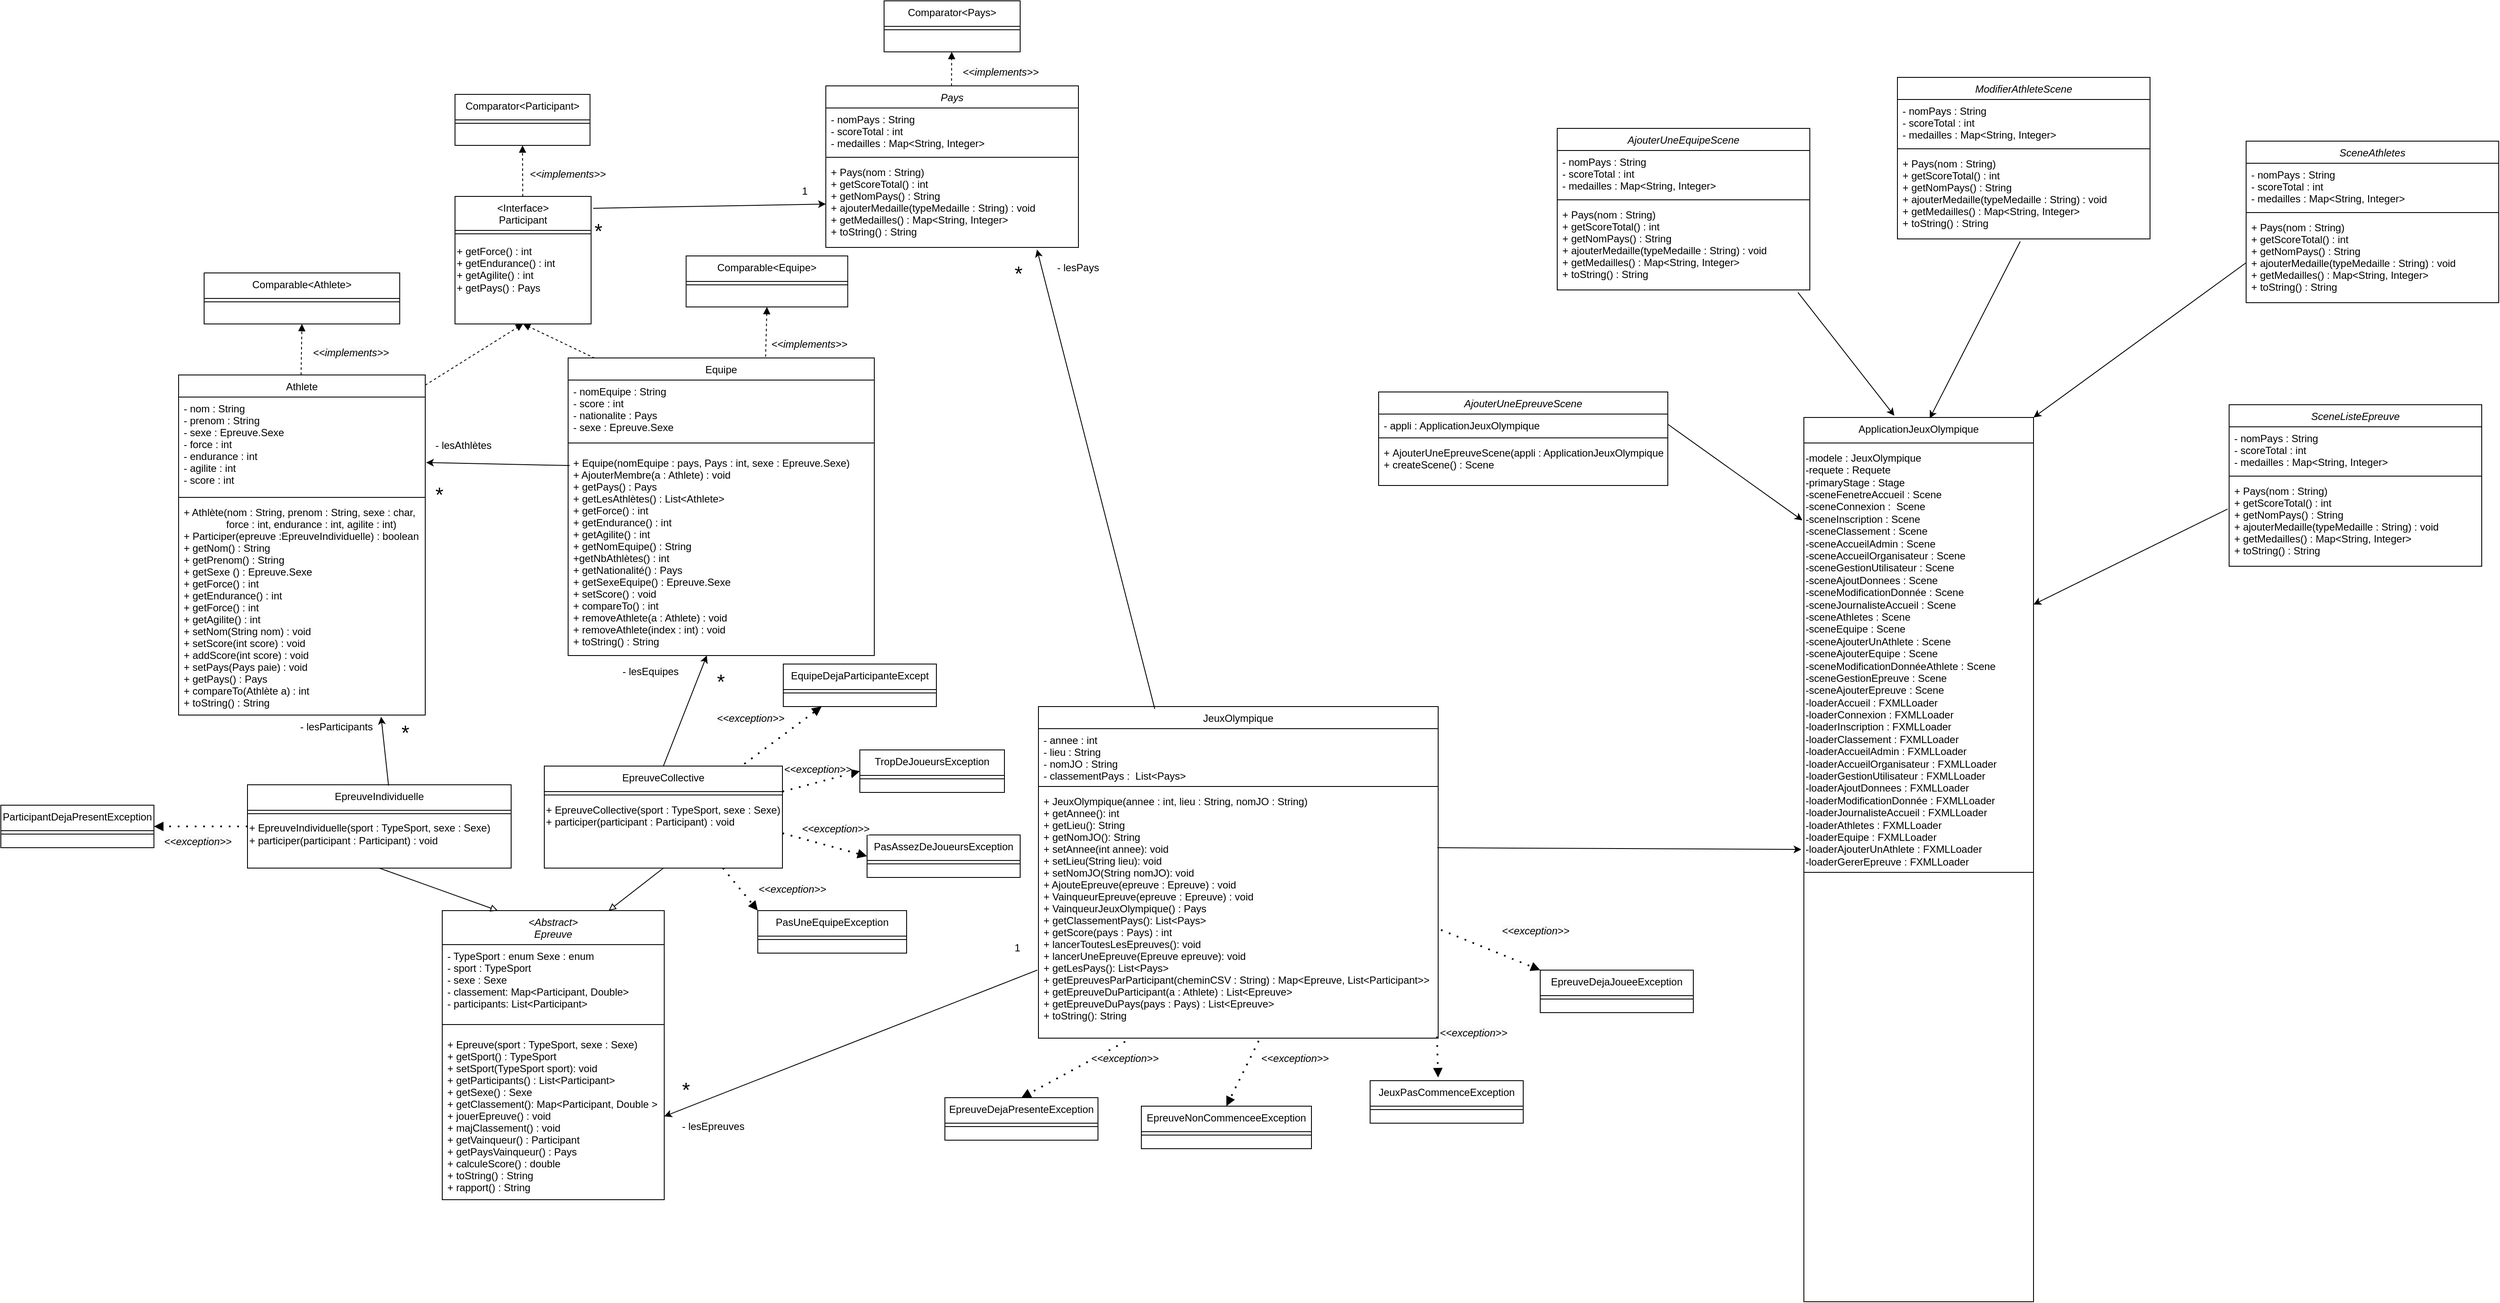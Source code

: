 <mxfile version="24.6.0" type="device">
  <diagram id="C5RBs43oDa-KdzZeNtuy" name="Page-1">
    <mxGraphModel dx="1667" dy="936" grid="1" gridSize="10" guides="1" tooltips="1" connect="1" arrows="1" fold="1" page="1" pageScale="1" pageWidth="827" pageHeight="1169" math="0" shadow="0">
      <root>
        <mxCell id="WIyWlLk6GJQsqaUBKTNV-0" />
        <mxCell id="WIyWlLk6GJQsqaUBKTNV-1" parent="WIyWlLk6GJQsqaUBKTNV-0" />
        <mxCell id="zkfFHV4jXpPFQw0GAbJ--0" value="Pays" style="swimlane;fontStyle=2;align=center;verticalAlign=top;childLayout=stackLayout;horizontal=1;startSize=26;horizontalStack=0;resizeParent=1;resizeLast=0;collapsible=1;marginBottom=0;rounded=0;shadow=0;strokeWidth=1;" parent="WIyWlLk6GJQsqaUBKTNV-1" vertex="1">
          <mxGeometry x="770" y="160" width="297" height="190" as="geometry">
            <mxRectangle x="230" y="140" width="160" height="26" as="alternateBounds" />
          </mxGeometry>
        </mxCell>
        <mxCell id="zkfFHV4jXpPFQw0GAbJ--1" value="- nomPays : String&#xa;- scoreTotal : int&#xa;- medailles : Map&lt;String, Integer&gt;" style="text;align=left;verticalAlign=top;spacingLeft=4;spacingRight=4;overflow=hidden;rotatable=0;points=[[0,0.5],[1,0.5]];portConstraint=eastwest;" parent="zkfFHV4jXpPFQw0GAbJ--0" vertex="1">
          <mxGeometry y="26" width="297" height="54" as="geometry" />
        </mxCell>
        <mxCell id="zkfFHV4jXpPFQw0GAbJ--4" value="" style="line;html=1;strokeWidth=1;align=left;verticalAlign=middle;spacingTop=-1;spacingLeft=3;spacingRight=3;rotatable=0;labelPosition=right;points=[];portConstraint=eastwest;" parent="zkfFHV4jXpPFQw0GAbJ--0" vertex="1">
          <mxGeometry y="80" width="297" height="8" as="geometry" />
        </mxCell>
        <mxCell id="zkfFHV4jXpPFQw0GAbJ--5" value="+ Pays(nom : String)&#xa;+ getScoreTotal() : int&#xa;+ getNomPays() : String&#xa;+ ajouterMedaille(typeMedaille : String) : void&#xa;+ getMedailles() : Map&lt;String, Integer&gt;&#xa;+ toString() : String&#xa;&#xa;&#xa;" style="text;align=left;verticalAlign=top;spacingLeft=4;spacingRight=4;overflow=hidden;rotatable=0;points=[[0,0.5],[1,0.5]];portConstraint=eastwest;" parent="zkfFHV4jXpPFQw0GAbJ--0" vertex="1">
          <mxGeometry y="88" width="297" height="102" as="geometry" />
        </mxCell>
        <mxCell id="zkfFHV4jXpPFQw0GAbJ--6" value="Athlete" style="swimlane;fontStyle=0;align=center;verticalAlign=top;childLayout=stackLayout;horizontal=1;startSize=26;horizontalStack=0;resizeParent=1;resizeLast=0;collapsible=1;marginBottom=0;rounded=0;shadow=0;strokeWidth=1;" parent="WIyWlLk6GJQsqaUBKTNV-1" vertex="1">
          <mxGeometry x="9" y="500" width="290" height="400" as="geometry">
            <mxRectangle x="130" y="380" width="160" height="26" as="alternateBounds" />
          </mxGeometry>
        </mxCell>
        <mxCell id="zkfFHV4jXpPFQw0GAbJ--7" value="- nom : String&#xa;- prenom : String&#xa;- sexe : Epreuve.Sexe&#xa;- force : int&#xa;- endurance : int&#xa;- agilite : int&#xa;- score : int&#xa;&#xa;&#xa;" style="text;align=left;verticalAlign=top;spacingLeft=4;spacingRight=4;overflow=hidden;rotatable=0;points=[[0,0.5],[1,0.5]];portConstraint=eastwest;" parent="zkfFHV4jXpPFQw0GAbJ--6" vertex="1">
          <mxGeometry y="26" width="290" height="114" as="geometry" />
        </mxCell>
        <mxCell id="zkfFHV4jXpPFQw0GAbJ--9" value="" style="line;html=1;strokeWidth=1;align=left;verticalAlign=middle;spacingTop=-1;spacingLeft=3;spacingRight=3;rotatable=0;labelPosition=right;points=[];portConstraint=eastwest;" parent="zkfFHV4jXpPFQw0GAbJ--6" vertex="1">
          <mxGeometry y="140" width="290" height="8" as="geometry" />
        </mxCell>
        <mxCell id="zkfFHV4jXpPFQw0GAbJ--11" value="+ Athlète(nom : String, prenom : String, sexe : char,    &#xa;               force : int, endurance : int, agilite : int) &#xa;+ Participer(epreuve :EpreuveIndividuelle) : boolean &#xa;+ getNom() : String &#xa;+ getPrenom() : String &#xa;+ getSexe () : Epreuve.Sexe &#xa;+ getForce() : int &#xa;+ getEndurance() : int &#xa;+ getForce() : int &#xa;+ getAgilite() : int &#xa;+ setNom(String nom) : void &#xa;+ setScore(int score) : void &#xa;+ addScore(int score) : void &#xa;+ setPays(Pays paie) : void &#xa;+ getPays() : Pays&#xa;+ compareTo(Athlète a) : int &#xa;+ toString() : String&#xa;&#xa;&#xa;&#xa;&#xa;&#xa;&#xa;" style="text;align=left;verticalAlign=top;spacingLeft=4;spacingRight=4;overflow=hidden;rotatable=0;points=[[0,0.5],[1,0.5]];portConstraint=eastwest;" parent="zkfFHV4jXpPFQw0GAbJ--6" vertex="1">
          <mxGeometry y="148" width="290" height="252" as="geometry" />
        </mxCell>
        <mxCell id="zkfFHV4jXpPFQw0GAbJ--13" value="&lt;Interface&gt;&#xa;Participant&#xa;" style="swimlane;fontStyle=0;align=center;verticalAlign=top;childLayout=stackLayout;horizontal=1;startSize=40;horizontalStack=0;resizeParent=1;resizeLast=0;collapsible=1;marginBottom=0;rounded=0;shadow=0;strokeWidth=1;" parent="WIyWlLk6GJQsqaUBKTNV-1" vertex="1">
          <mxGeometry x="334" y="290" width="160" height="150" as="geometry">
            <mxRectangle x="340" y="380" width="170" height="26" as="alternateBounds" />
          </mxGeometry>
        </mxCell>
        <mxCell id="zkfFHV4jXpPFQw0GAbJ--15" value="" style="line;html=1;strokeWidth=1;align=left;verticalAlign=middle;spacingTop=-1;spacingLeft=3;spacingRight=3;rotatable=0;labelPosition=right;points=[];portConstraint=eastwest;" parent="zkfFHV4jXpPFQw0GAbJ--13" vertex="1">
          <mxGeometry y="40" width="160" height="8" as="geometry" />
        </mxCell>
        <mxCell id="qkjxew0rmpi3oUevCYHF-14" value="&lt;font style=&quot;padding: 0px; margin: 0px; vertical-align: inherit;&quot;&gt;&lt;font style=&quot;vertical-align: inherit;&quot;&gt;&lt;font style=&quot;vertical-align: inherit;&quot;&gt;&lt;font style=&quot;vertical-align: inherit;&quot;&gt;&lt;font style=&quot;vertical-align: inherit;&quot;&gt;&lt;font style=&quot;vertical-align: inherit;&quot;&gt;&lt;font style=&quot;vertical-align: inherit;&quot;&gt;&lt;font style=&quot;vertical-align: inherit;&quot;&gt;&lt;font style=&quot;vertical-align: inherit;&quot;&gt;&lt;font style=&quot;vertical-align: inherit;&quot;&gt;&lt;font style=&quot;vertical-align: inherit;&quot;&gt;&lt;font style=&quot;vertical-align: inherit;&quot;&gt;&lt;font style=&quot;vertical-align: inherit;&quot;&gt;&lt;font style=&quot;vertical-align: inherit;&quot;&gt;&lt;font style=&quot;vertical-align: inherit;&quot;&gt;&lt;font style=&quot;vertical-align: inherit;&quot;&gt;&lt;font style=&quot;vertical-align: inherit;&quot;&gt;&lt;font style=&quot;vertical-align: inherit;&quot;&gt;&lt;font style=&quot;vertical-align: inherit;&quot;&gt;+ getForce() : int&lt;/font&gt;&lt;/font&gt;&lt;/font&gt;&lt;/font&gt;&lt;/font&gt;&lt;/font&gt;&lt;/font&gt;&lt;/font&gt;&lt;/font&gt;&lt;/font&gt;&lt;/font&gt;&lt;/font&gt;&lt;/font&gt;&lt;/font&gt;&lt;/font&gt;&lt;/font&gt;&lt;/font&gt;&lt;/font&gt;&lt;/font&gt;&lt;div&gt;&lt;font style=&quot;padding: 0px; margin: 0px; vertical-align: inherit;&quot;&gt;&lt;font style=&quot;vertical-align: inherit;&quot;&gt;&lt;font style=&quot;vertical-align: inherit;&quot;&gt;&lt;font style=&quot;vertical-align: inherit;&quot;&gt;&lt;font style=&quot;vertical-align: inherit;&quot;&gt;&lt;font style=&quot;vertical-align: inherit;&quot;&gt;&lt;font style=&quot;vertical-align: inherit;&quot;&gt;&lt;font style=&quot;vertical-align: inherit;&quot;&gt;&lt;font style=&quot;vertical-align: inherit;&quot;&gt;&lt;font style=&quot;vertical-align: inherit;&quot;&gt;&lt;font style=&quot;vertical-align: inherit;&quot;&gt;&lt;font style=&quot;vertical-align: inherit;&quot;&gt;&lt;font style=&quot;vertical-align: inherit;&quot;&gt;+ getEndurance() : int&lt;/font&gt;&lt;/font&gt;&lt;/font&gt;&lt;/font&gt;&lt;/font&gt;&lt;/font&gt;&lt;/font&gt;&lt;/font&gt;&lt;/font&gt;&lt;/font&gt;&lt;/font&gt;&lt;/font&gt;&lt;/font&gt;&lt;br style=&quot;padding: 0px; margin: 0px;&quot;&gt;&lt;/div&gt;&lt;div&gt;&lt;font style=&quot;padding: 0px; margin: 0px; vertical-align: inherit;&quot;&gt;&lt;font style=&quot;vertical-align: inherit;&quot;&gt;&lt;font style=&quot;vertical-align: inherit;&quot;&gt;&lt;font style=&quot;vertical-align: inherit;&quot;&gt;&lt;font style=&quot;vertical-align: inherit;&quot;&gt;&lt;font style=&quot;vertical-align: inherit;&quot;&gt;&lt;font style=&quot;vertical-align: inherit;&quot;&gt;&lt;font style=&quot;vertical-align: inherit;&quot;&gt;&lt;font style=&quot;vertical-align: inherit;&quot;&gt;&lt;font style=&quot;vertical-align: inherit;&quot;&gt;&lt;font style=&quot;vertical-align: inherit;&quot;&gt;&lt;font style=&quot;vertical-align: inherit;&quot;&gt;&lt;font style=&quot;vertical-align: inherit;&quot;&gt;&lt;font style=&quot;vertical-align: inherit;&quot;&gt;&lt;font style=&quot;vertical-align: inherit;&quot;&gt;+ getAgilite() : int&lt;/font&gt;&lt;/font&gt;&lt;/font&gt;&lt;/font&gt;&lt;/font&gt;&lt;/font&gt;&lt;/font&gt;&lt;/font&gt;&lt;/font&gt;&lt;/font&gt;&lt;/font&gt;&lt;/font&gt;&lt;/font&gt;&lt;/font&gt;&lt;/font&gt;&lt;/div&gt;&lt;div&gt;&lt;font style=&quot;padding: 0px; margin: 0px; vertical-align: inherit;&quot;&gt;&lt;font style=&quot;vertical-align: inherit;&quot;&gt;&lt;font style=&quot;vertical-align: inherit;&quot;&gt;&lt;font style=&quot;vertical-align: inherit;&quot;&gt;&lt;font style=&quot;vertical-align: inherit;&quot;&gt;&lt;font style=&quot;vertical-align: inherit;&quot;&gt;&lt;font style=&quot;vertical-align: inherit;&quot;&gt;&lt;font style=&quot;vertical-align: inherit;&quot;&gt;&lt;font style=&quot;vertical-align: inherit;&quot;&gt;&lt;font style=&quot;vertical-align: inherit;&quot;&gt;&lt;font style=&quot;vertical-align: inherit;&quot;&gt;&lt;font style=&quot;vertical-align: inherit;&quot;&gt;&lt;font style=&quot;vertical-align: inherit;&quot;&gt;&lt;font style=&quot;vertical-align: inherit;&quot;&gt;&lt;font style=&quot;vertical-align: inherit;&quot;&gt;&lt;font style=&quot;vertical-align: inherit;&quot;&gt;&lt;font style=&quot;vertical-align: inherit;&quot;&gt;+ getPays() : Pays&lt;/font&gt;&lt;/font&gt;&lt;/font&gt;&lt;/font&gt;&lt;/font&gt;&lt;/font&gt;&lt;/font&gt;&lt;/font&gt;&lt;/font&gt;&lt;/font&gt;&lt;/font&gt;&lt;/font&gt;&lt;/font&gt;&lt;/font&gt;&lt;/font&gt;&lt;/font&gt;&lt;/font&gt;&lt;/div&gt;&lt;div&gt;&lt;font style=&quot;padding: 0px; margin: 0px; vertical-align: inherit;&quot;&gt;&lt;font style=&quot;vertical-align: inherit;&quot;&gt;&lt;font style=&quot;vertical-align: inherit;&quot;&gt;&lt;br&gt;&lt;/font&gt;&lt;/font&gt;&lt;/font&gt;&lt;/div&gt;" style="text;html=1;align=left;verticalAlign=middle;resizable=0;points=[];autosize=1;strokeColor=none;fillColor=none;" parent="zkfFHV4jXpPFQw0GAbJ--13" vertex="1">
          <mxGeometry y="48" width="160" height="90" as="geometry" />
        </mxCell>
        <mxCell id="c24FQxwEsqNwWbjkFZL--1" value="" style="endArrow=classic;html=1;rounded=0;exitX=1.016;exitY=0.093;exitDx=0;exitDy=0;entryX=0;entryY=0.5;entryDx=0;entryDy=0;exitPerimeter=0;" parent="WIyWlLk6GJQsqaUBKTNV-1" source="zkfFHV4jXpPFQw0GAbJ--13" target="zkfFHV4jXpPFQw0GAbJ--5" edge="1">
          <mxGeometry width="50" height="50" relative="1" as="geometry">
            <mxPoint x="413" y="420" as="sourcePoint" />
            <mxPoint x="410" y="262" as="targetPoint" />
          </mxGeometry>
        </mxCell>
        <mxCell id="c24FQxwEsqNwWbjkFZL--2" value="" style="endArrow=block;html=1;rounded=0;dashed=1;endFill=1;entryX=0.5;entryY=1;entryDx=0;entryDy=0;" parent="WIyWlLk6GJQsqaUBKTNV-1" target="zkfFHV4jXpPFQw0GAbJ--13" edge="1">
          <mxGeometry width="50" height="50" relative="1" as="geometry">
            <mxPoint x="299" y="512" as="sourcePoint" />
            <mxPoint x="349" y="462" as="targetPoint" />
          </mxGeometry>
        </mxCell>
        <mxCell id="c24FQxwEsqNwWbjkFZL--3" value="" style="endArrow=block;html=1;rounded=0;dashed=1;endFill=1;entryX=0.5;entryY=1;entryDx=0;entryDy=0;exitX=0.102;exitY=0.008;exitDx=0;exitDy=0;exitPerimeter=0;" parent="WIyWlLk6GJQsqaUBKTNV-1" source="c24FQxwEsqNwWbjkFZL--4" target="zkfFHV4jXpPFQw0GAbJ--13" edge="1">
          <mxGeometry width="50" height="50" relative="1" as="geometry">
            <mxPoint x="539" y="510" as="sourcePoint" />
            <mxPoint x="783" y="488" as="targetPoint" />
          </mxGeometry>
        </mxCell>
        <mxCell id="c24FQxwEsqNwWbjkFZL--4" value="Equipe" style="swimlane;fontStyle=0;align=center;verticalAlign=top;childLayout=stackLayout;horizontal=1;startSize=26;horizontalStack=0;resizeParent=1;resizeLast=0;collapsible=1;marginBottom=0;rounded=0;shadow=0;strokeWidth=1;" parent="WIyWlLk6GJQsqaUBKTNV-1" vertex="1">
          <mxGeometry x="467" y="480" width="360" height="350" as="geometry">
            <mxRectangle x="130" y="380" width="160" height="26" as="alternateBounds" />
          </mxGeometry>
        </mxCell>
        <mxCell id="c24FQxwEsqNwWbjkFZL--5" value="- nomEquipe : String&#xa;- score : int&#xa;- nationalite : Pays&#xa;- sexe : Epreuve.Sexe&#xa;&#xa;&#xa;&#xa;" style="text;align=left;verticalAlign=top;spacingLeft=4;spacingRight=4;overflow=hidden;rotatable=0;points=[[0,0.5],[1,0.5]];portConstraint=eastwest;" parent="c24FQxwEsqNwWbjkFZL--4" vertex="1">
          <mxGeometry y="26" width="360" height="64" as="geometry" />
        </mxCell>
        <mxCell id="c24FQxwEsqNwWbjkFZL--6" value="" style="line;html=1;strokeWidth=1;align=left;verticalAlign=middle;spacingTop=-1;spacingLeft=3;spacingRight=3;rotatable=0;labelPosition=right;points=[];portConstraint=eastwest;" parent="c24FQxwEsqNwWbjkFZL--4" vertex="1">
          <mxGeometry y="90" width="360" height="20" as="geometry" />
        </mxCell>
        <mxCell id="c24FQxwEsqNwWbjkFZL--7" value="+ Equipe(nomEquipe : pays, Pays : int, sexe : Epreuve.Sexe) &#xa;+ AjouterMembre(a : Athlete) : void &#xa;+ getPays() : Pays&#xa;+ getLesAthlètes() : List&lt;Athlete&gt;&#xa;+ getForce() : int&#xa;+ getEndurance() : int&#xa;+ getAgilite() : int&#xa;+ getNomEquipe() : String&#xa;+getNbAthlètes() : int&#xa;+ getNationalité() : Pays&#xa;+ getSexeEquipe() : Epreuve.Sexe&#xa;+ setScore() : void&#xa;+ compareTo() : int&#xa;+ removeAthlete(a : Athlete) : void&#xa;+ removeAthlete(index : int) : void&#xa;+ toString() : String&#xa;&#xa;&#xa;&#xa;&#xa;&#xa;&#xa;&#xa;&#xa;" style="text;align=left;verticalAlign=top;spacingLeft=4;spacingRight=4;overflow=hidden;rotatable=0;points=[[0,0.5],[1,0.5]];portConstraint=eastwest;" parent="c24FQxwEsqNwWbjkFZL--4" vertex="1">
          <mxGeometry y="110" width="360" height="240" as="geometry" />
        </mxCell>
        <mxCell id="1lEUYHELuhA4MckAKtJ3-2" value="" style="endArrow=classic;html=1;rounded=0;exitX=0.005;exitY=0.069;exitDx=0;exitDy=0;exitPerimeter=0;" parent="WIyWlLk6GJQsqaUBKTNV-1" source="c24FQxwEsqNwWbjkFZL--7" edge="1">
          <mxGeometry width="50" height="50" relative="1" as="geometry">
            <mxPoint x="459" y="660" as="sourcePoint" />
            <mxPoint x="300" y="603" as="targetPoint" />
          </mxGeometry>
        </mxCell>
        <mxCell id="1lEUYHELuhA4MckAKtJ3-4" value="- lesAthlètes" style="text;whiteSpace=wrap;html=1;" parent="WIyWlLk6GJQsqaUBKTNV-1" vertex="1">
          <mxGeometry x="309" y="569" width="71" height="30" as="geometry" />
        </mxCell>
        <mxCell id="1lEUYHELuhA4MckAKtJ3-5" value="EpreuveIndividuelle&#xa;" style="swimlane;fontStyle=0;align=center;verticalAlign=top;childLayout=stackLayout;horizontal=1;startSize=30;horizontalStack=0;resizeParent=1;resizeLast=0;collapsible=1;marginBottom=0;rounded=0;shadow=0;strokeWidth=1;" parent="WIyWlLk6GJQsqaUBKTNV-1" vertex="1">
          <mxGeometry x="90" y="982" width="310" height="98" as="geometry">
            <mxRectangle x="340" y="380" width="170" height="26" as="alternateBounds" />
          </mxGeometry>
        </mxCell>
        <mxCell id="1lEUYHELuhA4MckAKtJ3-6" value="" style="line;html=1;strokeWidth=1;align=left;verticalAlign=middle;spacingTop=-1;spacingLeft=3;spacingRight=3;rotatable=0;labelPosition=right;points=[];portConstraint=eastwest;" parent="1lEUYHELuhA4MckAKtJ3-5" vertex="1">
          <mxGeometry y="30" width="310" height="8" as="geometry" />
        </mxCell>
        <mxCell id="qkjxew0rmpi3oUevCYHF-0" value="&lt;div align=&quot;left&quot;&gt;+ EpreuveIndividuelle(sport : TypeSport, sexe : Sexe)&lt;/div&gt;&lt;div align=&quot;left&quot;&gt;&lt;font style=&quot;vertical-align: inherit;&quot;&gt;&lt;font style=&quot;vertical-align: inherit;&quot;&gt;+ participer(participant : Participant) : void&lt;/font&gt;&lt;/font&gt;&lt;/div&gt;" style="text;html=1;align=left;verticalAlign=middle;resizable=0;points=[];autosize=1;strokeColor=none;fillColor=none;" parent="1lEUYHELuhA4MckAKtJ3-5" vertex="1">
          <mxGeometry y="38" width="310" height="40" as="geometry" />
        </mxCell>
        <mxCell id="1lEUYHELuhA4MckAKtJ3-7" value="EpreuveCollective&#xa;" style="swimlane;fontStyle=0;align=center;verticalAlign=top;childLayout=stackLayout;horizontal=1;startSize=30;horizontalStack=0;resizeParent=1;resizeLast=0;collapsible=1;marginBottom=0;rounded=0;shadow=0;strokeWidth=1;" parent="WIyWlLk6GJQsqaUBKTNV-1" vertex="1">
          <mxGeometry x="439" y="960" width="280" height="120" as="geometry">
            <mxRectangle x="340" y="380" width="170" height="26" as="alternateBounds" />
          </mxGeometry>
        </mxCell>
        <mxCell id="1lEUYHELuhA4MckAKtJ3-8" value="" style="line;html=1;strokeWidth=1;align=left;verticalAlign=middle;spacingTop=-1;spacingLeft=3;spacingRight=3;rotatable=0;labelPosition=right;points=[];portConstraint=eastwest;" parent="1lEUYHELuhA4MckAKtJ3-7" vertex="1">
          <mxGeometry y="30" width="280" height="8" as="geometry" />
        </mxCell>
        <mxCell id="qkjxew0rmpi3oUevCYHF-1" value="+ EpreuveCollective(sport : TypeSport, sexe : Sexe)&#xa;+ participer(participant : Participant) : void&#xa;&#xa;" style="text;whiteSpace=wrap;" parent="1lEUYHELuhA4MckAKtJ3-7" vertex="1">
          <mxGeometry y="38" width="280" height="82" as="geometry" />
        </mxCell>
        <mxCell id="1lEUYHELuhA4MckAKtJ3-11" value="&lt;Abstract&gt;&#xa;Epreuve" style="swimlane;fontStyle=2;align=center;verticalAlign=top;childLayout=stackLayout;horizontal=1;startSize=40;horizontalStack=0;resizeParent=1;resizeLast=0;collapsible=1;marginBottom=0;rounded=0;shadow=0;strokeWidth=1;" parent="WIyWlLk6GJQsqaUBKTNV-1" vertex="1">
          <mxGeometry x="319" y="1130" width="261" height="340" as="geometry">
            <mxRectangle x="230" y="140" width="160" height="26" as="alternateBounds" />
          </mxGeometry>
        </mxCell>
        <mxCell id="1lEUYHELuhA4MckAKtJ3-12" value="- TypeSport : enum Sexe : enum &#xa;- sport : TypeSport &#xa;- sexe : Sexe &#xa;- classement: Map&lt;Participant, Double&gt;&#xa;- participants: List&lt;Participant&gt;&#xa;" style="text;align=left;verticalAlign=top;spacingLeft=4;spacingRight=4;overflow=hidden;rotatable=0;points=[[0,0.5],[1,0.5]];portConstraint=eastwest;" parent="1lEUYHELuhA4MckAKtJ3-11" vertex="1">
          <mxGeometry y="40" width="261" height="84" as="geometry" />
        </mxCell>
        <mxCell id="1lEUYHELuhA4MckAKtJ3-14" value="" style="line;html=1;strokeWidth=1;align=left;verticalAlign=middle;spacingTop=-1;spacingLeft=3;spacingRight=3;rotatable=0;labelPosition=right;points=[];portConstraint=eastwest;" parent="1lEUYHELuhA4MckAKtJ3-11" vertex="1">
          <mxGeometry y="124" width="261" height="20" as="geometry" />
        </mxCell>
        <mxCell id="1lEUYHELuhA4MckAKtJ3-15" value="+ Epreuve(sport : TypeSport, sexe : Sexe) &#xa;+ getSport() : TypeSport &#xa;+ setSport(TypeSport sport): void&#xa;+ getParticipants() : List&lt;Participant&gt; &#xa;+ getSexe() : Sexe &#xa;+ getClassement(): Map&lt;Participant, Double &gt;&#xa;+ jouerEpreuve() : void&#xa;+ majClassement() : void&#xa;+ getVainqueur() : Participant&#xa;+ getPaysVainqueur() : Pays&#xa;+ calculeScore() : double&#xa;+ toString() : String&#xa;+ rapport() : String&#xa;&#xa;&#xa;&#xa;&#xa;" style="text;align=left;verticalAlign=top;spacingLeft=4;spacingRight=4;overflow=hidden;rotatable=0;points=[[0,0.5],[1,0.5]];portConstraint=eastwest;" parent="1lEUYHELuhA4MckAKtJ3-11" vertex="1">
          <mxGeometry y="144" width="261" height="196" as="geometry" />
        </mxCell>
        <mxCell id="1lEUYHELuhA4MckAKtJ3-16" value="" style="endArrow=block;html=1;rounded=0;endFill=0;entryX=0.25;entryY=0;entryDx=0;entryDy=0;exitX=0.5;exitY=1;exitDx=0;exitDy=0;" parent="WIyWlLk6GJQsqaUBKTNV-1" source="1lEUYHELuhA4MckAKtJ3-5" target="1lEUYHELuhA4MckAKtJ3-11" edge="1">
          <mxGeometry width="50" height="50" relative="1" as="geometry">
            <mxPoint x="453" y="1010" as="sourcePoint" />
            <mxPoint x="393" y="1050" as="targetPoint" />
          </mxGeometry>
        </mxCell>
        <mxCell id="1lEUYHELuhA4MckAKtJ3-9" value="" style="endArrow=block;html=1;rounded=0;endFill=0;exitX=0.5;exitY=1;exitDx=0;exitDy=0;entryX=0.75;entryY=0;entryDx=0;entryDy=0;" parent="WIyWlLk6GJQsqaUBKTNV-1" source="1lEUYHELuhA4MckAKtJ3-7" target="1lEUYHELuhA4MckAKtJ3-11" edge="1">
          <mxGeometry width="50" height="50" relative="1" as="geometry">
            <mxPoint x="589" y="925" as="sourcePoint" />
            <mxPoint x="469" y="1050" as="targetPoint" />
          </mxGeometry>
        </mxCell>
        <mxCell id="1lEUYHELuhA4MckAKtJ3-17" value="" style="endArrow=classic;html=1;rounded=0;exitX=0.535;exitY=0.01;exitDx=0;exitDy=0;entryX=0.821;entryY=1.008;entryDx=0;entryDy=0;entryPerimeter=0;exitPerimeter=0;" parent="WIyWlLk6GJQsqaUBKTNV-1" source="1lEUYHELuhA4MckAKtJ3-5" target="zkfFHV4jXpPFQw0GAbJ--11" edge="1">
          <mxGeometry width="50" height="50" relative="1" as="geometry">
            <mxPoint x="300" y="950" as="sourcePoint" />
            <mxPoint x="240" y="860" as="targetPoint" />
          </mxGeometry>
        </mxCell>
        <mxCell id="1lEUYHELuhA4MckAKtJ3-18" value="- lesParticipants" style="text;whiteSpace=wrap;html=1;" parent="WIyWlLk6GJQsqaUBKTNV-1" vertex="1">
          <mxGeometry x="150" y="900" width="90" height="30" as="geometry" />
        </mxCell>
        <mxCell id="1lEUYHELuhA4MckAKtJ3-19" value="&lt;font style=&quot;font-size: 24px;&quot;&gt;*&lt;/font&gt;" style="text;whiteSpace=wrap;html=1;" parent="WIyWlLk6GJQsqaUBKTNV-1" vertex="1">
          <mxGeometry x="269" y="900" width="20" height="20" as="geometry" />
        </mxCell>
        <mxCell id="1lEUYHELuhA4MckAKtJ3-20" value="" style="endArrow=classic;html=1;rounded=0;exitX=0.5;exitY=0;exitDx=0;exitDy=0;entryX=0.453;entryY=1;entryDx=0;entryDy=0;entryPerimeter=0;" parent="WIyWlLk6GJQsqaUBKTNV-1" source="1lEUYHELuhA4MckAKtJ3-7" target="c24FQxwEsqNwWbjkFZL--7" edge="1">
          <mxGeometry width="50" height="50" relative="1" as="geometry">
            <mxPoint x="540" y="989" as="sourcePoint" />
            <mxPoint x="630" y="840" as="targetPoint" />
          </mxGeometry>
        </mxCell>
        <mxCell id="1lEUYHELuhA4MckAKtJ3-21" value="- lesEquipes" style="text;whiteSpace=wrap;html=1;" parent="WIyWlLk6GJQsqaUBKTNV-1" vertex="1">
          <mxGeometry x="528.5" y="835" width="90" height="30" as="geometry" />
        </mxCell>
        <mxCell id="1lEUYHELuhA4MckAKtJ3-22" value="&lt;font style=&quot;font-size: 24px;&quot;&gt;*&lt;/font&gt;" style="text;whiteSpace=wrap;html=1;" parent="WIyWlLk6GJQsqaUBKTNV-1" vertex="1">
          <mxGeometry x="640" y="840" width="20" height="20" as="geometry" />
        </mxCell>
        <mxCell id="1lEUYHELuhA4MckAKtJ3-31" value="JeuxOlympique" style="swimlane;fontStyle=0;align=center;verticalAlign=top;childLayout=stackLayout;horizontal=1;startSize=26;horizontalStack=0;resizeParent=1;resizeLast=0;collapsible=1;marginBottom=0;rounded=0;shadow=0;strokeWidth=1;" parent="WIyWlLk6GJQsqaUBKTNV-1" vertex="1">
          <mxGeometry x="1020" y="890" width="470" height="390" as="geometry">
            <mxRectangle x="130" y="380" width="160" height="26" as="alternateBounds" />
          </mxGeometry>
        </mxCell>
        <mxCell id="1lEUYHELuhA4MckAKtJ3-32" value="- annee : int&#xa;- lieu : String&#xa;- nomJO : String&#xa;- classementPays :  List&lt;Pays&gt; &#xa;&#xa;&#xa;" style="text;align=left;verticalAlign=top;spacingLeft=4;spacingRight=4;overflow=hidden;rotatable=0;points=[[0,0.5],[1,0.5]];portConstraint=eastwest;" parent="1lEUYHELuhA4MckAKtJ3-31" vertex="1">
          <mxGeometry y="26" width="470" height="64" as="geometry" />
        </mxCell>
        <mxCell id="1lEUYHELuhA4MckAKtJ3-33" value="" style="line;html=1;strokeWidth=1;align=left;verticalAlign=middle;spacingTop=-1;spacingLeft=3;spacingRight=3;rotatable=0;labelPosition=right;points=[];portConstraint=eastwest;" parent="1lEUYHELuhA4MckAKtJ3-31" vertex="1">
          <mxGeometry y="90" width="470" height="8" as="geometry" />
        </mxCell>
        <mxCell id="1lEUYHELuhA4MckAKtJ3-34" value="+ JeuxOlympique(annee : int, lieu : String, nomJO : String)&#xa;+ getAnnee(): int&#xa;+ getLieu(): String&#xa;+ getNomJO(): String&#xa;+ setAnnee(int annee): void&#xa;+ setLieu(String lieu): void&#xa;+ setNomJO(String nomJO): void &#xa;+ AjouteEpreuve(epreuve : Epreuve) : void&#xa;+ VainqueurEpreuve(epreuve : Epreuve) : void&#xa;+ VainqueurJeuxOlympique() : Pays&#xa;+ getClassementPays(): List&lt;Pays&gt;&#xa;+ getScore(pays : Pays) : int &#xa;+ lancerToutesLesEpreuves(): void&#xa;+ lancerUneEpreuve(Epreuve epreuve): void&#xa;+ getLesPays(): List&lt;Pays&gt;&#xa;+ getEpreuvesParParticipant(cheminCSV : String) : Map&lt;Epreuve, List&lt;Participant&gt;&gt;&#xa;+ getEpreuveDuParticipant(a : Athlete) : List&lt;Epreuve&gt; &#xa;+ getEpreuveDuPays(pays : Pays) : List&lt;Epreuve&gt; &#xa;+ toString(): String&#xa;&#xa;&#xa;&#xa;&#xa;&#xa;&#xa;&#xa;&#xa;&#xa;&#xa;" style="text;align=left;verticalAlign=top;spacingLeft=4;spacingRight=4;overflow=hidden;rotatable=0;points=[[0,0.5],[1,0.5]];portConstraint=eastwest;" parent="1lEUYHELuhA4MckAKtJ3-31" vertex="1">
          <mxGeometry y="98" width="470" height="292" as="geometry" />
        </mxCell>
        <mxCell id="1lEUYHELuhA4MckAKtJ3-36" value="- lesEpreuves" style="text;whiteSpace=wrap;html=1;" parent="WIyWlLk6GJQsqaUBKTNV-1" vertex="1">
          <mxGeometry x="598.5" y="1370" width="90" height="30" as="geometry" />
        </mxCell>
        <mxCell id="1lEUYHELuhA4MckAKtJ3-37" value="" style="endArrow=classic;html=1;rounded=0;entryX=1;entryY=0.5;entryDx=0;entryDy=0;exitX=-0.003;exitY=0.726;exitDx=0;exitDy=0;exitPerimeter=0;" parent="WIyWlLk6GJQsqaUBKTNV-1" source="1lEUYHELuhA4MckAKtJ3-34" target="1lEUYHELuhA4MckAKtJ3-15" edge="1">
          <mxGeometry width="50" height="50" relative="1" as="geometry">
            <mxPoint x="649" y="1210" as="sourcePoint" />
            <mxPoint x="768" y="1085" as="targetPoint" />
          </mxGeometry>
        </mxCell>
        <mxCell id="1lEUYHELuhA4MckAKtJ3-38" value="&lt;font style=&quot;font-size: 24px;&quot;&gt;*&lt;/font&gt;" style="text;whiteSpace=wrap;html=1;" parent="WIyWlLk6GJQsqaUBKTNV-1" vertex="1">
          <mxGeometry x="598.5" y="1320" width="20" height="20" as="geometry" />
        </mxCell>
        <mxCell id="3zIEmJCq8tJn4nq8idd_-0" value="" style="endArrow=classic;html=1;rounded=0;exitX=0.291;exitY=0.007;exitDx=0;exitDy=0;entryX=0.836;entryY=1.025;entryDx=0;entryDy=0;entryPerimeter=0;exitPerimeter=0;" parent="WIyWlLk6GJQsqaUBKTNV-1" source="1lEUYHELuhA4MckAKtJ3-31" target="zkfFHV4jXpPFQw0GAbJ--5" edge="1">
          <mxGeometry width="50" height="50" relative="1" as="geometry">
            <mxPoint x="1063.965" y="500.0" as="sourcePoint" />
            <mxPoint x="1058" y="750" as="targetPoint" />
          </mxGeometry>
        </mxCell>
        <mxCell id="3zIEmJCq8tJn4nq8idd_-1" value="- lesPays" style="text;whiteSpace=wrap;html=1;" parent="WIyWlLk6GJQsqaUBKTNV-1" vertex="1">
          <mxGeometry x="1040" y="360" width="90" height="30" as="geometry" />
        </mxCell>
        <mxCell id="3zIEmJCq8tJn4nq8idd_-2" value="&lt;font style=&quot;font-size: 24px;&quot;&gt;*&lt;/font&gt;" style="text;whiteSpace=wrap;html=1;" parent="WIyWlLk6GJQsqaUBKTNV-1" vertex="1">
          <mxGeometry x="990" y="360" width="20" height="20" as="geometry" />
        </mxCell>
        <mxCell id="qkjxew0rmpi3oUevCYHF-4" value="" style="endArrow=block;html=1;rounded=0;dashed=1;endFill=1;exitX=0.645;exitY=-0.004;exitDx=0;exitDy=0;exitPerimeter=0;entryX=0.5;entryY=1;entryDx=0;entryDy=0;" parent="WIyWlLk6GJQsqaUBKTNV-1" source="c24FQxwEsqNwWbjkFZL--4" target="qkjxew0rmpi3oUevCYHF-5" edge="1">
          <mxGeometry width="50" height="50" relative="1" as="geometry">
            <mxPoint x="694.9" y="565" as="sourcePoint" />
            <mxPoint x="690" y="450" as="targetPoint" />
          </mxGeometry>
        </mxCell>
        <mxCell id="qkjxew0rmpi3oUevCYHF-5" value="Comparable&lt;Equipe&gt;" style="swimlane;fontStyle=0;align=center;verticalAlign=top;childLayout=stackLayout;horizontal=1;startSize=30;horizontalStack=0;resizeParent=1;resizeLast=0;collapsible=1;marginBottom=0;rounded=0;shadow=0;strokeWidth=1;" parent="WIyWlLk6GJQsqaUBKTNV-1" vertex="1">
          <mxGeometry x="605.75" y="360" width="190" height="60" as="geometry">
            <mxRectangle x="340" y="380" width="170" height="26" as="alternateBounds" />
          </mxGeometry>
        </mxCell>
        <mxCell id="qkjxew0rmpi3oUevCYHF-6" value="" style="line;html=1;strokeWidth=1;align=left;verticalAlign=middle;spacingTop=-1;spacingLeft=3;spacingRight=3;rotatable=0;labelPosition=right;points=[];portConstraint=eastwest;" parent="qkjxew0rmpi3oUevCYHF-5" vertex="1">
          <mxGeometry y="30" width="190" height="8" as="geometry" />
        </mxCell>
        <mxCell id="qkjxew0rmpi3oUevCYHF-9" value="Comparable&lt;Athlete&gt;" style="swimlane;fontStyle=0;align=center;verticalAlign=top;childLayout=stackLayout;horizontal=1;startSize=30;horizontalStack=0;resizeParent=1;resizeLast=0;collapsible=1;marginBottom=0;rounded=0;shadow=0;strokeWidth=1;" parent="WIyWlLk6GJQsqaUBKTNV-1" vertex="1">
          <mxGeometry x="39" y="380" width="230" height="60" as="geometry">
            <mxRectangle x="340" y="380" width="170" height="26" as="alternateBounds" />
          </mxGeometry>
        </mxCell>
        <mxCell id="qkjxew0rmpi3oUevCYHF-10" value="" style="line;html=1;strokeWidth=1;align=left;verticalAlign=middle;spacingTop=-1;spacingLeft=3;spacingRight=3;rotatable=0;labelPosition=right;points=[];portConstraint=eastwest;" parent="qkjxew0rmpi3oUevCYHF-9" vertex="1">
          <mxGeometry y="30" width="230" height="8" as="geometry" />
        </mxCell>
        <mxCell id="qkjxew0rmpi3oUevCYHF-11" value="" style="endArrow=block;html=1;rounded=0;dashed=1;endFill=1;exitX=0.286;exitY=0.011;exitDx=0;exitDy=0;exitPerimeter=0;entryX=0.5;entryY=1;entryDx=0;entryDy=0;" parent="qkjxew0rmpi3oUevCYHF-9" target="qkjxew0rmpi3oUevCYHF-9" edge="1">
          <mxGeometry width="50" height="50" relative="1" as="geometry">
            <mxPoint x="114" y="120" as="sourcePoint" />
            <mxPoint x="121" y="60" as="targetPoint" />
          </mxGeometry>
        </mxCell>
        <mxCell id="qkjxew0rmpi3oUevCYHF-12" value="1" style="text;whiteSpace=wrap;html=1;" parent="WIyWlLk6GJQsqaUBKTNV-1" vertex="1">
          <mxGeometry x="990" y="1160" width="20" height="20" as="geometry" />
        </mxCell>
        <mxCell id="qkjxew0rmpi3oUevCYHF-15" value="TropDeJoueursException" style="swimlane;fontStyle=0;align=center;verticalAlign=top;childLayout=stackLayout;horizontal=1;startSize=30;horizontalStack=0;resizeParent=1;resizeLast=0;collapsible=1;marginBottom=0;rounded=0;shadow=0;strokeWidth=1;" parent="WIyWlLk6GJQsqaUBKTNV-1" vertex="1">
          <mxGeometry x="810" y="941" width="170" height="50" as="geometry">
            <mxRectangle x="340" y="380" width="170" height="26" as="alternateBounds" />
          </mxGeometry>
        </mxCell>
        <mxCell id="qkjxew0rmpi3oUevCYHF-16" value="" style="line;html=1;strokeWidth=1;align=left;verticalAlign=middle;spacingTop=-1;spacingLeft=3;spacingRight=3;rotatable=0;labelPosition=right;points=[];portConstraint=eastwest;" parent="qkjxew0rmpi3oUevCYHF-15" vertex="1">
          <mxGeometry y="30" width="170" height="8" as="geometry" />
        </mxCell>
        <mxCell id="qkjxew0rmpi3oUevCYHF-17" value="EquipeDejaParticipanteExcept" style="swimlane;fontStyle=0;align=center;verticalAlign=top;childLayout=stackLayout;horizontal=1;startSize=30;horizontalStack=0;resizeParent=1;resizeLast=0;collapsible=1;marginBottom=0;rounded=0;shadow=0;strokeWidth=1;" parent="WIyWlLk6GJQsqaUBKTNV-1" vertex="1">
          <mxGeometry x="720" y="840" width="180" height="50" as="geometry">
            <mxRectangle x="340" y="380" width="170" height="26" as="alternateBounds" />
          </mxGeometry>
        </mxCell>
        <mxCell id="qkjxew0rmpi3oUevCYHF-18" value="" style="line;html=1;strokeWidth=1;align=left;verticalAlign=middle;spacingTop=-1;spacingLeft=3;spacingRight=3;rotatable=0;labelPosition=right;points=[];portConstraint=eastwest;" parent="qkjxew0rmpi3oUevCYHF-17" vertex="1">
          <mxGeometry y="30" width="180" height="8" as="geometry" />
        </mxCell>
        <mxCell id="qkjxew0rmpi3oUevCYHF-19" value="PasUneEquipeException" style="swimlane;fontStyle=0;align=center;verticalAlign=top;childLayout=stackLayout;horizontal=1;startSize=30;horizontalStack=0;resizeParent=1;resizeLast=0;collapsible=1;marginBottom=0;rounded=0;shadow=0;strokeWidth=1;" parent="WIyWlLk6GJQsqaUBKTNV-1" vertex="1">
          <mxGeometry x="690" y="1130" width="175" height="50" as="geometry">
            <mxRectangle x="340" y="380" width="170" height="26" as="alternateBounds" />
          </mxGeometry>
        </mxCell>
        <mxCell id="qkjxew0rmpi3oUevCYHF-20" value="" style="line;html=1;strokeWidth=1;align=left;verticalAlign=middle;spacingTop=-1;spacingLeft=3;spacingRight=3;rotatable=0;labelPosition=right;points=[];portConstraint=eastwest;" parent="qkjxew0rmpi3oUevCYHF-19" vertex="1">
          <mxGeometry y="30" width="175" height="8" as="geometry" />
        </mxCell>
        <mxCell id="qkjxew0rmpi3oUevCYHF-21" value="PasAssezDeJoueursException" style="swimlane;fontStyle=0;align=center;verticalAlign=top;childLayout=stackLayout;horizontal=1;startSize=30;horizontalStack=0;resizeParent=1;resizeLast=0;collapsible=1;marginBottom=0;rounded=0;shadow=0;strokeWidth=1;" parent="WIyWlLk6GJQsqaUBKTNV-1" vertex="1">
          <mxGeometry x="818.5" y="1041" width="180" height="50" as="geometry">
            <mxRectangle x="340" y="380" width="170" height="26" as="alternateBounds" />
          </mxGeometry>
        </mxCell>
        <mxCell id="qkjxew0rmpi3oUevCYHF-22" value="" style="line;html=1;strokeWidth=1;align=left;verticalAlign=middle;spacingTop=-1;spacingLeft=3;spacingRight=3;rotatable=0;labelPosition=right;points=[];portConstraint=eastwest;" parent="qkjxew0rmpi3oUevCYHF-21" vertex="1">
          <mxGeometry y="30" width="180" height="8" as="geometry" />
        </mxCell>
        <mxCell id="qkjxew0rmpi3oUevCYHF-24" value="" style="endArrow=block;html=1;rounded=0;endFill=1;dashed=1;dashPattern=1 4;exitX=1;exitY=0.25;exitDx=0;exitDy=0;entryX=0;entryY=0.5;entryDx=0;entryDy=0;strokeWidth=2;" parent="WIyWlLk6GJQsqaUBKTNV-1" source="1lEUYHELuhA4MckAKtJ3-7" target="qkjxew0rmpi3oUevCYHF-15" edge="1">
          <mxGeometry width="50" height="50" relative="1" as="geometry">
            <mxPoint x="645" y="958" as="sourcePoint" />
            <mxPoint x="765" y="880" as="targetPoint" />
          </mxGeometry>
        </mxCell>
        <mxCell id="qkjxew0rmpi3oUevCYHF-26" value="" style="endArrow=block;html=1;rounded=0;endFill=1;dashed=1;dashPattern=1 4;entryX=0;entryY=0.5;entryDx=0;entryDy=0;exitX=1;exitY=0.5;exitDx=0;exitDy=0;strokeWidth=2;" parent="WIyWlLk6GJQsqaUBKTNV-1" source="qkjxew0rmpi3oUevCYHF-1" target="qkjxew0rmpi3oUevCYHF-21" edge="1">
          <mxGeometry width="50" height="50" relative="1" as="geometry">
            <mxPoint x="690" y="1000" as="sourcePoint" />
            <mxPoint x="770" y="950" as="targetPoint" />
          </mxGeometry>
        </mxCell>
        <mxCell id="qkjxew0rmpi3oUevCYHF-27" value="" style="endArrow=block;html=1;rounded=0;endFill=1;dashed=1;dashPattern=1 4;entryX=0;entryY=0;entryDx=0;entryDy=0;exitX=0.75;exitY=1;exitDx=0;exitDy=0;strokeWidth=2;" parent="WIyWlLk6GJQsqaUBKTNV-1" source="qkjxew0rmpi3oUevCYHF-1" target="qkjxew0rmpi3oUevCYHF-19" edge="1">
          <mxGeometry width="50" height="50" relative="1" as="geometry">
            <mxPoint x="690" y="1050" as="sourcePoint" />
            <mxPoint x="765" y="1066" as="targetPoint" />
          </mxGeometry>
        </mxCell>
        <mxCell id="qkjxew0rmpi3oUevCYHF-28" value="" style="endArrow=block;html=1;rounded=0;endFill=1;dashed=1;dashPattern=1 4;exitX=0;exitY=0.5;exitDx=0;exitDy=0;entryX=1;entryY=0.5;entryDx=0;entryDy=0;strokeWidth=2;" parent="WIyWlLk6GJQsqaUBKTNV-1" source="1lEUYHELuhA4MckAKtJ3-5" target="qkjxew0rmpi3oUevCYHF-56" edge="1">
          <mxGeometry width="50" height="50" relative="1" as="geometry">
            <mxPoint x="70" y="1122" as="sourcePoint" />
            <mxPoint x="156.5" y="1030" as="targetPoint" />
          </mxGeometry>
        </mxCell>
        <mxCell id="qkjxew0rmpi3oUevCYHF-30" value="" style="endArrow=block;html=1;rounded=0;dashed=1;endFill=1;entryX=0.5;entryY=1;entryDx=0;entryDy=0;" parent="WIyWlLk6GJQsqaUBKTNV-1" source="zkfFHV4jXpPFQw0GAbJ--13" target="qkjxew0rmpi3oUevCYHF-31" edge="1">
          <mxGeometry width="50" height="50" relative="1" as="geometry">
            <mxPoint x="413.5" y="280" as="sourcePoint" />
            <mxPoint x="414.5" y="220" as="targetPoint" />
          </mxGeometry>
        </mxCell>
        <mxCell id="qkjxew0rmpi3oUevCYHF-31" value="Comparator&lt;Participant&gt;" style="swimlane;fontStyle=0;align=center;verticalAlign=top;childLayout=stackLayout;horizontal=1;startSize=30;horizontalStack=0;resizeParent=1;resizeLast=0;collapsible=1;marginBottom=0;rounded=0;shadow=0;strokeWidth=1;" parent="WIyWlLk6GJQsqaUBKTNV-1" vertex="1">
          <mxGeometry x="334" y="170" width="158.75" height="60" as="geometry">
            <mxRectangle x="340" y="380" width="170" height="26" as="alternateBounds" />
          </mxGeometry>
        </mxCell>
        <mxCell id="qkjxew0rmpi3oUevCYHF-32" value="" style="line;html=1;strokeWidth=1;align=left;verticalAlign=middle;spacingTop=-1;spacingLeft=3;spacingRight=3;rotatable=0;labelPosition=right;points=[];portConstraint=eastwest;" parent="qkjxew0rmpi3oUevCYHF-31" vertex="1">
          <mxGeometry y="30" width="158.75" height="8" as="geometry" />
        </mxCell>
        <mxCell id="qkjxew0rmpi3oUevCYHF-34" value="Comparator&lt;Pays&gt;" style="swimlane;fontStyle=0;align=center;verticalAlign=top;childLayout=stackLayout;horizontal=1;startSize=30;horizontalStack=0;resizeParent=1;resizeLast=0;collapsible=1;marginBottom=0;rounded=0;shadow=0;strokeWidth=1;" parent="WIyWlLk6GJQsqaUBKTNV-1" vertex="1">
          <mxGeometry x="838.5" y="60" width="160" height="60" as="geometry">
            <mxRectangle x="340" y="380" width="170" height="26" as="alternateBounds" />
          </mxGeometry>
        </mxCell>
        <mxCell id="qkjxew0rmpi3oUevCYHF-35" value="" style="line;html=1;strokeWidth=1;align=left;verticalAlign=middle;spacingTop=-1;spacingLeft=3;spacingRight=3;rotatable=0;labelPosition=right;points=[];portConstraint=eastwest;" parent="qkjxew0rmpi3oUevCYHF-34" vertex="1">
          <mxGeometry y="30" width="160" height="8" as="geometry" />
        </mxCell>
        <mxCell id="qkjxew0rmpi3oUevCYHF-36" value="" style="endArrow=block;html=1;rounded=0;dashed=1;endFill=1;exitX=0.5;exitY=0;exitDx=0;exitDy=0;" parent="WIyWlLk6GJQsqaUBKTNV-1" edge="1">
          <mxGeometry width="50" height="50" relative="1" as="geometry">
            <mxPoint x="917.75" y="160" as="sourcePoint" />
            <mxPoint x="918" y="120" as="targetPoint" />
          </mxGeometry>
        </mxCell>
        <mxCell id="qkjxew0rmpi3oUevCYHF-37" value="&lt;font style=&quot;font-size: 24px;&quot;&gt;*&lt;/font&gt;" style="text;whiteSpace=wrap;html=1;" parent="WIyWlLk6GJQsqaUBKTNV-1" vertex="1">
          <mxGeometry x="309" y="620" width="20" height="20" as="geometry" />
        </mxCell>
        <mxCell id="qkjxew0rmpi3oUevCYHF-38" value="1" style="text;whiteSpace=wrap;html=1;" parent="WIyWlLk6GJQsqaUBKTNV-1" vertex="1">
          <mxGeometry x="740" y="270" width="20" height="20" as="geometry" />
        </mxCell>
        <mxCell id="qkjxew0rmpi3oUevCYHF-39" value="&lt;font style=&quot;font-size: 24px;&quot;&gt;*&lt;/font&gt;" style="text;whiteSpace=wrap;html=1;" parent="WIyWlLk6GJQsqaUBKTNV-1" vertex="1">
          <mxGeometry x="495.75" y="310" width="20" height="20" as="geometry" />
        </mxCell>
        <mxCell id="qkjxew0rmpi3oUevCYHF-45" value="&lt;span style=&quot;color: rgb(0, 0, 0); font-family: Helvetica; font-size: 12px; font-variant-ligatures: normal; font-variant-caps: normal; font-weight: 400; letter-spacing: normal; orphans: 2; text-align: center; text-indent: 0px; text-transform: none; widows: 2; word-spacing: 0px; -webkit-text-stroke-width: 0px; white-space: nowrap; background-color: rgb(251, 251, 251); text-decoration-thickness: initial; text-decoration-style: initial; text-decoration-color: initial; float: none; display: inline !important;&quot;&gt;&lt;i&gt;&amp;lt;&amp;lt;implements&amp;gt;&amp;gt;&lt;/i&gt;&lt;/span&gt;" style="text;whiteSpace=wrap;html=1;" parent="WIyWlLk6GJQsqaUBKTNV-1" vertex="1">
          <mxGeometry x="928.5" y="130" width="91.5" height="20" as="geometry" />
        </mxCell>
        <mxCell id="qkjxew0rmpi3oUevCYHF-47" value="&lt;span style=&quot;color: rgb(0, 0, 0); font-family: Helvetica; font-size: 12px; font-variant-ligatures: normal; font-variant-caps: normal; font-weight: 400; letter-spacing: normal; orphans: 2; text-align: center; text-indent: 0px; text-transform: none; widows: 2; word-spacing: 0px; -webkit-text-stroke-width: 0px; white-space: nowrap; background-color: rgb(251, 251, 251); text-decoration-thickness: initial; text-decoration-style: initial; text-decoration-color: initial; float: none; display: inline !important;&quot;&gt;&lt;i&gt;&amp;lt;&amp;lt;implements&amp;gt;&amp;gt;&lt;/i&gt;&lt;/span&gt;" style="text;whiteSpace=wrap;html=1;" parent="WIyWlLk6GJQsqaUBKTNV-1" vertex="1">
          <mxGeometry x="420" y="250" width="91.5" height="20" as="geometry" />
        </mxCell>
        <mxCell id="qkjxew0rmpi3oUevCYHF-48" value="&lt;span style=&quot;color: rgb(0, 0, 0); font-family: Helvetica; font-size: 12px; font-variant-ligatures: normal; font-variant-caps: normal; font-weight: 400; letter-spacing: normal; orphans: 2; text-align: center; text-indent: 0px; text-transform: none; widows: 2; word-spacing: 0px; -webkit-text-stroke-width: 0px; white-space: nowrap; background-color: rgb(251, 251, 251); text-decoration-thickness: initial; text-decoration-style: initial; text-decoration-color: initial; float: none; display: inline !important;&quot;&gt;&lt;i&gt;&amp;lt;&amp;lt;implements&amp;gt;&amp;gt;&lt;/i&gt;&lt;/span&gt;" style="text;whiteSpace=wrap;html=1;" parent="WIyWlLk6GJQsqaUBKTNV-1" vertex="1">
          <mxGeometry x="165" y="460" width="91.5" height="20" as="geometry" />
        </mxCell>
        <mxCell id="qkjxew0rmpi3oUevCYHF-49" value="&lt;span style=&quot;color: rgb(0, 0, 0); font-family: Helvetica; font-size: 12px; font-variant-ligatures: normal; font-variant-caps: normal; font-weight: 400; letter-spacing: normal; orphans: 2; text-align: center; text-indent: 0px; text-transform: none; widows: 2; word-spacing: 0px; -webkit-text-stroke-width: 0px; white-space: nowrap; background-color: rgb(251, 251, 251); text-decoration-thickness: initial; text-decoration-style: initial; text-decoration-color: initial; float: none; display: inline !important;&quot;&gt;&lt;i&gt;&amp;lt;&amp;lt;implements&amp;gt;&amp;gt;&lt;/i&gt;&lt;/span&gt;" style="text;whiteSpace=wrap;html=1;" parent="WIyWlLk6GJQsqaUBKTNV-1" vertex="1">
          <mxGeometry x="704.25" y="450" width="91.5" height="20" as="geometry" />
        </mxCell>
        <mxCell id="qkjxew0rmpi3oUevCYHF-50" value="&lt;span style=&quot;color: rgb(0, 0, 0); font-family: Helvetica; font-size: 12px; font-variant-ligatures: normal; font-variant-caps: normal; font-weight: 400; letter-spacing: normal; orphans: 2; text-align: center; text-indent: 0px; text-transform: none; widows: 2; word-spacing: 0px; -webkit-text-stroke-width: 0px; white-space: nowrap; background-color: rgb(251, 251, 251); text-decoration-thickness: initial; text-decoration-style: initial; text-decoration-color: initial; float: none; display: inline !important;&quot;&gt;&lt;i&gt;&amp;lt;&amp;lt;exception&amp;gt;&amp;gt;&lt;/i&gt;&lt;/span&gt;" style="text;whiteSpace=wrap;html=1;" parent="WIyWlLk6GJQsqaUBKTNV-1" vertex="1">
          <mxGeometry x="718.5" y="950" width="91.5" height="20" as="geometry" />
        </mxCell>
        <mxCell id="qkjxew0rmpi3oUevCYHF-51" value="&lt;span style=&quot;color: rgb(0, 0, 0); font-family: Helvetica; font-size: 12px; font-variant-ligatures: normal; font-variant-caps: normal; font-weight: 400; letter-spacing: normal; orphans: 2; text-align: center; text-indent: 0px; text-transform: none; widows: 2; word-spacing: 0px; -webkit-text-stroke-width: 0px; white-space: nowrap; background-color: rgb(251, 251, 251); text-decoration-thickness: initial; text-decoration-style: initial; text-decoration-color: initial; float: none; display: inline !important;&quot;&gt;&lt;i&gt;&amp;lt;&amp;lt;exception&amp;gt;&amp;gt;&lt;/i&gt;&lt;/span&gt;" style="text;whiteSpace=wrap;html=1;" parent="WIyWlLk6GJQsqaUBKTNV-1" vertex="1">
          <mxGeometry x="740" y="1020" width="91.5" height="20" as="geometry" />
        </mxCell>
        <mxCell id="qkjxew0rmpi3oUevCYHF-52" value="&lt;span style=&quot;color: rgb(0, 0, 0); font-family: Helvetica; font-size: 12px; font-variant-ligatures: normal; font-variant-caps: normal; font-weight: 400; letter-spacing: normal; orphans: 2; text-align: center; text-indent: 0px; text-transform: none; widows: 2; word-spacing: 0px; -webkit-text-stroke-width: 0px; white-space: nowrap; background-color: rgb(251, 251, 251); text-decoration-thickness: initial; text-decoration-style: initial; text-decoration-color: initial; float: none; display: inline !important;&quot;&gt;&lt;i&gt;&amp;lt;&amp;lt;exception&amp;gt;&amp;gt;&lt;/i&gt;&lt;/span&gt;" style="text;whiteSpace=wrap;html=1;" parent="WIyWlLk6GJQsqaUBKTNV-1" vertex="1">
          <mxGeometry x="688.5" y="1091" width="91.5" height="20" as="geometry" />
        </mxCell>
        <mxCell id="qkjxew0rmpi3oUevCYHF-54" value="&lt;span style=&quot;color: rgb(0, 0, 0); font-family: Helvetica; font-size: 12px; font-variant-ligatures: normal; font-variant-caps: normal; font-weight: 400; letter-spacing: normal; orphans: 2; text-align: center; text-indent: 0px; text-transform: none; widows: 2; word-spacing: 0px; -webkit-text-stroke-width: 0px; white-space: nowrap; background-color: rgb(251, 251, 251); text-decoration-thickness: initial; text-decoration-style: initial; text-decoration-color: initial; float: none; display: inline !important;&quot;&gt;&lt;i&gt;&amp;lt;&amp;lt;exception&amp;gt;&amp;gt;&lt;/i&gt;&lt;/span&gt;" style="text;whiteSpace=wrap;html=1;" parent="WIyWlLk6GJQsqaUBKTNV-1" vertex="1">
          <mxGeometry x="-10" y="1035" width="91.5" height="20" as="geometry" />
        </mxCell>
        <mxCell id="qkjxew0rmpi3oUevCYHF-56" value="ParticipantDejaPresentException" style="swimlane;fontStyle=0;align=center;verticalAlign=top;childLayout=stackLayout;horizontal=1;startSize=30;horizontalStack=0;resizeParent=1;resizeLast=0;collapsible=1;marginBottom=0;rounded=0;shadow=0;strokeWidth=1;" parent="WIyWlLk6GJQsqaUBKTNV-1" vertex="1">
          <mxGeometry x="-200" y="1006" width="180" height="50" as="geometry">
            <mxRectangle x="340" y="380" width="170" height="26" as="alternateBounds" />
          </mxGeometry>
        </mxCell>
        <mxCell id="qkjxew0rmpi3oUevCYHF-57" value="" style="line;html=1;strokeWidth=1;align=left;verticalAlign=middle;spacingTop=-1;spacingLeft=3;spacingRight=3;rotatable=0;labelPosition=right;points=[];portConstraint=eastwest;" parent="qkjxew0rmpi3oUevCYHF-56" vertex="1">
          <mxGeometry y="30" width="180" height="8" as="geometry" />
        </mxCell>
        <mxCell id="qkjxew0rmpi3oUevCYHF-60" value="" style="endArrow=block;html=1;rounded=0;endFill=1;dashed=1;dashPattern=1 4;exitX=0.84;exitY=-0.021;exitDx=0;exitDy=0;exitPerimeter=0;entryX=0.25;entryY=1;entryDx=0;entryDy=0;strokeWidth=2;" parent="WIyWlLk6GJQsqaUBKTNV-1" source="1lEUYHELuhA4MckAKtJ3-7" target="qkjxew0rmpi3oUevCYHF-17" edge="1">
          <mxGeometry width="50" height="50" relative="1" as="geometry">
            <mxPoint x="650" y="936" as="sourcePoint" />
            <mxPoint x="730" y="890" as="targetPoint" />
          </mxGeometry>
        </mxCell>
        <mxCell id="qkjxew0rmpi3oUevCYHF-61" value="&lt;span style=&quot;color: rgb(0, 0, 0); font-family: Helvetica; font-size: 12px; font-variant-ligatures: normal; font-variant-caps: normal; font-weight: 400; letter-spacing: normal; orphans: 2; text-align: center; text-indent: 0px; text-transform: none; widows: 2; word-spacing: 0px; -webkit-text-stroke-width: 0px; white-space: nowrap; background-color: rgb(251, 251, 251); text-decoration-thickness: initial; text-decoration-style: initial; text-decoration-color: initial; float: none; display: inline !important;&quot;&gt;&lt;i&gt;&amp;lt;&amp;lt;exception&amp;gt;&amp;gt;&lt;/i&gt;&lt;/span&gt;" style="text;whiteSpace=wrap;html=1;" parent="WIyWlLk6GJQsqaUBKTNV-1" vertex="1">
          <mxGeometry x="640" y="890" width="91.5" height="20" as="geometry" />
        </mxCell>
        <mxCell id="qkjxew0rmpi3oUevCYHF-62" value="EpreuveDejaPresenteException" style="swimlane;fontStyle=0;align=center;verticalAlign=top;childLayout=stackLayout;horizontal=1;startSize=30;horizontalStack=0;resizeParent=1;resizeLast=0;collapsible=1;marginBottom=0;rounded=0;shadow=0;strokeWidth=1;" parent="WIyWlLk6GJQsqaUBKTNV-1" vertex="1">
          <mxGeometry x="910" y="1350" width="180" height="50" as="geometry">
            <mxRectangle x="340" y="380" width="170" height="26" as="alternateBounds" />
          </mxGeometry>
        </mxCell>
        <mxCell id="qkjxew0rmpi3oUevCYHF-63" value="" style="line;html=1;strokeWidth=1;align=left;verticalAlign=middle;spacingTop=-1;spacingLeft=3;spacingRight=3;rotatable=0;labelPosition=right;points=[];portConstraint=eastwest;" parent="qkjxew0rmpi3oUevCYHF-62" vertex="1">
          <mxGeometry y="30" width="180" height="8" as="geometry" />
        </mxCell>
        <mxCell id="qkjxew0rmpi3oUevCYHF-64" value="EpreuveNonCommenceeException" style="swimlane;fontStyle=0;align=center;verticalAlign=top;childLayout=stackLayout;horizontal=1;startSize=30;horizontalStack=0;resizeParent=1;resizeLast=0;collapsible=1;marginBottom=0;rounded=0;shadow=0;strokeWidth=1;" parent="WIyWlLk6GJQsqaUBKTNV-1" vertex="1">
          <mxGeometry x="1141" y="1360" width="200" height="50" as="geometry">
            <mxRectangle x="340" y="380" width="170" height="26" as="alternateBounds" />
          </mxGeometry>
        </mxCell>
        <mxCell id="qkjxew0rmpi3oUevCYHF-65" value="" style="line;html=1;strokeWidth=1;align=left;verticalAlign=middle;spacingTop=-1;spacingLeft=3;spacingRight=3;rotatable=0;labelPosition=right;points=[];portConstraint=eastwest;" parent="qkjxew0rmpi3oUevCYHF-64" vertex="1">
          <mxGeometry y="30" width="200" height="8" as="geometry" />
        </mxCell>
        <mxCell id="qkjxew0rmpi3oUevCYHF-66" value="JeuxPasCommenceException" style="swimlane;fontStyle=0;align=center;verticalAlign=top;childLayout=stackLayout;horizontal=1;startSize=30;horizontalStack=0;resizeParent=1;resizeLast=0;collapsible=1;marginBottom=0;rounded=0;shadow=0;strokeWidth=1;" parent="WIyWlLk6GJQsqaUBKTNV-1" vertex="1">
          <mxGeometry x="1410" y="1330" width="180" height="50" as="geometry">
            <mxRectangle x="340" y="380" width="170" height="26" as="alternateBounds" />
          </mxGeometry>
        </mxCell>
        <mxCell id="qkjxew0rmpi3oUevCYHF-67" value="" style="line;html=1;strokeWidth=1;align=left;verticalAlign=middle;spacingTop=-1;spacingLeft=3;spacingRight=3;rotatable=0;labelPosition=right;points=[];portConstraint=eastwest;" parent="qkjxew0rmpi3oUevCYHF-66" vertex="1">
          <mxGeometry y="30" width="180" height="8" as="geometry" />
        </mxCell>
        <mxCell id="qkjxew0rmpi3oUevCYHF-68" value="EpreuveDejaJoueeException" style="swimlane;fontStyle=0;align=center;verticalAlign=top;childLayout=stackLayout;horizontal=1;startSize=30;horizontalStack=0;resizeParent=1;resizeLast=0;collapsible=1;marginBottom=0;rounded=0;shadow=0;strokeWidth=1;" parent="WIyWlLk6GJQsqaUBKTNV-1" vertex="1">
          <mxGeometry x="1610" y="1200" width="180" height="50" as="geometry">
            <mxRectangle x="340" y="380" width="170" height="26" as="alternateBounds" />
          </mxGeometry>
        </mxCell>
        <mxCell id="qkjxew0rmpi3oUevCYHF-69" value="" style="line;html=1;strokeWidth=1;align=left;verticalAlign=middle;spacingTop=-1;spacingLeft=3;spacingRight=3;rotatable=0;labelPosition=right;points=[];portConstraint=eastwest;" parent="qkjxew0rmpi3oUevCYHF-68" vertex="1">
          <mxGeometry y="30" width="180" height="8" as="geometry" />
        </mxCell>
        <mxCell id="qkjxew0rmpi3oUevCYHF-71" value="" style="endArrow=block;html=1;rounded=0;endFill=1;dashed=1;dashPattern=1 4;exitX=1.007;exitY=0.564;exitDx=0;exitDy=0;exitPerimeter=0;entryX=0;entryY=0;entryDx=0;entryDy=0;strokeWidth=2;" parent="WIyWlLk6GJQsqaUBKTNV-1" source="1lEUYHELuhA4MckAKtJ3-34" target="qkjxew0rmpi3oUevCYHF-68" edge="1">
          <mxGeometry width="50" height="50" relative="1" as="geometry">
            <mxPoint x="1380" y="1100" as="sourcePoint" />
            <mxPoint x="1430" y="1192" as="targetPoint" />
          </mxGeometry>
        </mxCell>
        <mxCell id="qkjxew0rmpi3oUevCYHF-72" value="" style="endArrow=block;html=1;rounded=0;endFill=1;dashed=1;dashPattern=1 4;exitX=0.997;exitY=0.994;exitDx=0;exitDy=0;exitPerimeter=0;entryX=0.444;entryY=-0.075;entryDx=0;entryDy=0;entryPerimeter=0;strokeWidth=2;" parent="WIyWlLk6GJQsqaUBKTNV-1" source="1lEUYHELuhA4MckAKtJ3-34" target="qkjxew0rmpi3oUevCYHF-66" edge="1">
          <mxGeometry width="50" height="50" relative="1" as="geometry">
            <mxPoint x="1370" y="1200" as="sourcePoint" />
            <mxPoint x="1477" y="1272" as="targetPoint" />
          </mxGeometry>
        </mxCell>
        <mxCell id="qkjxew0rmpi3oUevCYHF-73" value="" style="endArrow=block;html=1;rounded=0;endFill=1;dashed=1;dashPattern=1 4;entryX=0.5;entryY=0;entryDx=0;entryDy=0;exitX=0.551;exitY=1.011;exitDx=0;exitDy=0;exitPerimeter=0;strokeWidth=2;" parent="WIyWlLk6GJQsqaUBKTNV-1" source="1lEUYHELuhA4MckAKtJ3-34" target="qkjxew0rmpi3oUevCYHF-64" edge="1">
          <mxGeometry width="50" height="50" relative="1" as="geometry">
            <mxPoint x="1230" y="1205" as="sourcePoint" />
            <mxPoint x="1255.5" y="1277" as="targetPoint" />
          </mxGeometry>
        </mxCell>
        <mxCell id="qkjxew0rmpi3oUevCYHF-74" value="" style="endArrow=block;html=1;rounded=0;endFill=1;dashed=1;dashPattern=1 4;entryX=0.5;entryY=0;entryDx=0;entryDy=0;exitX=0.217;exitY=1.014;exitDx=0;exitDy=0;exitPerimeter=0;strokeWidth=2;" parent="WIyWlLk6GJQsqaUBKTNV-1" source="1lEUYHELuhA4MckAKtJ3-34" target="qkjxew0rmpi3oUevCYHF-62" edge="1">
          <mxGeometry width="50" height="50" relative="1" as="geometry">
            <mxPoint x="1094" y="1200" as="sourcePoint" />
            <mxPoint x="1096" y="1288" as="targetPoint" />
          </mxGeometry>
        </mxCell>
        <mxCell id="qkjxew0rmpi3oUevCYHF-75" value="&lt;span style=&quot;color: rgb(0, 0, 0); font-family: Helvetica; font-size: 12px; font-variant-ligatures: normal; font-variant-caps: normal; font-weight: 400; letter-spacing: normal; orphans: 2; text-align: center; text-indent: 0px; text-transform: none; widows: 2; word-spacing: 0px; -webkit-text-stroke-width: 0px; white-space: nowrap; background-color: rgb(251, 251, 251); text-decoration-thickness: initial; text-decoration-style: initial; text-decoration-color: initial; float: none; display: inline !important;&quot;&gt;&lt;i&gt;&amp;lt;&amp;lt;exception&amp;gt;&amp;gt;&lt;/i&gt;&lt;/span&gt;" style="text;whiteSpace=wrap;html=1;" parent="WIyWlLk6GJQsqaUBKTNV-1" vertex="1">
          <mxGeometry x="1080" y="1290" width="91.5" height="20" as="geometry" />
        </mxCell>
        <mxCell id="qkjxew0rmpi3oUevCYHF-76" value="&lt;span style=&quot;color: rgb(0, 0, 0); font-family: Helvetica; font-size: 12px; font-variant-ligatures: normal; font-variant-caps: normal; font-weight: 400; letter-spacing: normal; orphans: 2; text-align: center; text-indent: 0px; text-transform: none; widows: 2; word-spacing: 0px; -webkit-text-stroke-width: 0px; white-space: nowrap; background-color: rgb(251, 251, 251); text-decoration-thickness: initial; text-decoration-style: initial; text-decoration-color: initial; float: none; display: inline !important;&quot;&gt;&lt;i&gt;&amp;lt;&amp;lt;exception&amp;gt;&amp;gt;&lt;/i&gt;&lt;/span&gt;" style="text;whiteSpace=wrap;html=1;" parent="WIyWlLk6GJQsqaUBKTNV-1" vertex="1">
          <mxGeometry x="1280" y="1290" width="91.5" height="20" as="geometry" />
        </mxCell>
        <mxCell id="qkjxew0rmpi3oUevCYHF-77" value="&lt;span style=&quot;color: rgb(0, 0, 0); font-family: Helvetica; font-size: 12px; font-variant-ligatures: normal; font-variant-caps: normal; font-weight: 400; letter-spacing: normal; orphans: 2; text-align: center; text-indent: 0px; text-transform: none; widows: 2; word-spacing: 0px; -webkit-text-stroke-width: 0px; white-space: nowrap; background-color: rgb(251, 251, 251); text-decoration-thickness: initial; text-decoration-style: initial; text-decoration-color: initial; float: none; display: inline !important;&quot;&gt;&lt;i&gt;&amp;lt;&amp;lt;exception&amp;gt;&amp;gt;&lt;/i&gt;&lt;/span&gt;" style="text;whiteSpace=wrap;html=1;" parent="WIyWlLk6GJQsqaUBKTNV-1" vertex="1">
          <mxGeometry x="1490" y="1260" width="91.5" height="20" as="geometry" />
        </mxCell>
        <mxCell id="qkjxew0rmpi3oUevCYHF-78" value="&lt;span style=&quot;color: rgb(0, 0, 0); font-family: Helvetica; font-size: 12px; font-variant-ligatures: normal; font-variant-caps: normal; font-weight: 400; letter-spacing: normal; orphans: 2; text-align: center; text-indent: 0px; text-transform: none; widows: 2; word-spacing: 0px; -webkit-text-stroke-width: 0px; white-space: nowrap; background-color: rgb(251, 251, 251); text-decoration-thickness: initial; text-decoration-style: initial; text-decoration-color: initial; float: none; display: inline !important;&quot;&gt;&lt;i&gt;&amp;lt;&amp;lt;exception&amp;gt;&amp;gt;&lt;/i&gt;&lt;/span&gt;" style="text;whiteSpace=wrap;html=1;" parent="WIyWlLk6GJQsqaUBKTNV-1" vertex="1">
          <mxGeometry x="1563" y="1140" width="91.5" height="20" as="geometry" />
        </mxCell>
        <mxCell id="0BSIf9uBEXcBJpG53O3L-0" value="ApplicationJeuxOlympique" style="swimlane;fontStyle=0;align=center;verticalAlign=top;childLayout=stackLayout;horizontal=1;startSize=30;horizontalStack=0;resizeParent=1;resizeLast=0;collapsible=1;marginBottom=0;rounded=0;shadow=0;strokeWidth=1;" vertex="1" parent="WIyWlLk6GJQsqaUBKTNV-1">
          <mxGeometry x="1920" y="550" width="270" height="1040" as="geometry">
            <mxRectangle x="340" y="380" width="170" height="26" as="alternateBounds" />
          </mxGeometry>
        </mxCell>
        <mxCell id="0BSIf9uBEXcBJpG53O3L-1" value="" style="line;html=1;strokeWidth=1;align=left;verticalAlign=middle;spacingTop=-1;spacingLeft=3;spacingRight=3;rotatable=0;labelPosition=right;points=[];portConstraint=eastwest;" vertex="1" parent="0BSIf9uBEXcBJpG53O3L-0">
          <mxGeometry y="30" width="270" height="1010" as="geometry" />
        </mxCell>
        <mxCell id="0BSIf9uBEXcBJpG53O3L-2" value="&lt;div align=&quot;left&quot;&gt;-modele : JeuxOlympique&lt;br&gt;-requete : Requete&lt;br&gt;-primaryStage : Stage&lt;br&gt;-sceneFenetreAccueil : Scene&lt;br&gt;-sceneConnexion :&amp;nbsp; Scene&lt;br&gt;-sceneInscription : Scene&lt;br&gt;-sceneClassement : Scene&lt;br&gt;-sceneAccueilAdmin : Scene&lt;br&gt;-sceneAccueilOrganisateur : Scene&lt;br&gt;-sceneGestionUtilisateur : Scene&lt;br&gt;-sceneAjoutDonnees : Scene&lt;br&gt;-sceneModificationDonnée : Scene&lt;br&gt;-sceneJournalisteAccueil : Scene&lt;br&gt;-sceneAthletes : Scene&lt;br&gt;-sceneEquipe : Scene&lt;br&gt;-sceneAjouterUnAthlete : Scene&lt;br&gt;-sceneAjouterEquipe : Scene&lt;br&gt;-sceneModificationDonnéeAthlete : Scene&lt;br&gt;-sceneGestionEpreuve : Scene&lt;br&gt;-sceneAjouterEpreuve : Scene&lt;br&gt;-loaderAccueil : FXMLLoader&lt;br&gt;-loaderConnexion : FXMLLoader&lt;br&gt;-loaderInscription : FXMLLoader&lt;br&gt;-loaderClassement : FXMLLoader&lt;br&gt;-loaderAccueilAdmin : FXMLLoader&lt;br&gt;-loaderAccueilOrganisateur : FXMLLoader&lt;br&gt;-loaderGestionUtilisateur : FXMLLoader&lt;br&gt;-loaderAjoutDonnees : FXMLLoader&lt;br&gt;-loaderModificationDonnée : FXMLLoader&lt;br&gt;-loaderJournalisteAccueil : FXMLLoader&lt;br&gt;-loaderAthletes : FXMLLoader&lt;br&gt;-loaderEquipe : FXMLLoader&lt;br&gt;-loaderAjouterUnAthlete : FXMLLoader&lt;br&gt;-loaderGererEpreuve : FXMLLoader&lt;/div&gt;" style="text;html=1;align=left;verticalAlign=middle;resizable=0;points=[];autosize=1;strokeColor=none;fillColor=none;" vertex="1" parent="WIyWlLk6GJQsqaUBKTNV-1">
          <mxGeometry x="1920" y="585" width="250" height="500" as="geometry" />
        </mxCell>
        <mxCell id="0BSIf9uBEXcBJpG53O3L-5" value="AjouterUneEpreuveScene" style="swimlane;fontStyle=2;align=center;verticalAlign=top;childLayout=stackLayout;horizontal=1;startSize=26;horizontalStack=0;resizeParent=1;resizeLast=0;collapsible=1;marginBottom=0;rounded=0;shadow=0;strokeWidth=1;" vertex="1" parent="WIyWlLk6GJQsqaUBKTNV-1">
          <mxGeometry x="1420" y="520" width="340" height="110" as="geometry">
            <mxRectangle x="230" y="140" width="160" height="26" as="alternateBounds" />
          </mxGeometry>
        </mxCell>
        <mxCell id="0BSIf9uBEXcBJpG53O3L-6" value="- appli : ApplicationJeuxOlympique &#xa;&#xa;" style="text;align=left;verticalAlign=top;spacingLeft=4;spacingRight=4;overflow=hidden;rotatable=0;points=[[0,0.5],[1,0.5]];portConstraint=eastwest;" vertex="1" parent="0BSIf9uBEXcBJpG53O3L-5">
          <mxGeometry y="26" width="340" height="24" as="geometry" />
        </mxCell>
        <mxCell id="0BSIf9uBEXcBJpG53O3L-7" value="" style="line;html=1;strokeWidth=1;align=left;verticalAlign=middle;spacingTop=-1;spacingLeft=3;spacingRight=3;rotatable=0;labelPosition=right;points=[];portConstraint=eastwest;" vertex="1" parent="0BSIf9uBEXcBJpG53O3L-5">
          <mxGeometry y="50" width="340" height="8" as="geometry" />
        </mxCell>
        <mxCell id="0BSIf9uBEXcBJpG53O3L-8" value="+ AjouterUneEpreuveScene(appli : ApplicationJeuxOlympique )&#xa;+ createScene() : Scene&#xa;&#xa;&#xa;&#xa;&#xa;&#xa;&#xa;" style="text;align=left;verticalAlign=top;spacingLeft=4;spacingRight=4;overflow=hidden;rotatable=0;points=[[0,0.5],[1,0.5]];portConstraint=eastwest;" vertex="1" parent="0BSIf9uBEXcBJpG53O3L-5">
          <mxGeometry y="58" width="340" height="42" as="geometry" />
        </mxCell>
        <mxCell id="0BSIf9uBEXcBJpG53O3L-9" value="AjouterUneEquipeScene" style="swimlane;fontStyle=2;align=center;verticalAlign=top;childLayout=stackLayout;horizontal=1;startSize=26;horizontalStack=0;resizeParent=1;resizeLast=0;collapsible=1;marginBottom=0;rounded=0;shadow=0;strokeWidth=1;" vertex="1" parent="WIyWlLk6GJQsqaUBKTNV-1">
          <mxGeometry x="1630" y="210" width="297" height="190" as="geometry">
            <mxRectangle x="230" y="140" width="160" height="26" as="alternateBounds" />
          </mxGeometry>
        </mxCell>
        <mxCell id="0BSIf9uBEXcBJpG53O3L-10" value="- nomPays : String&#xa;- scoreTotal : int&#xa;- medailles : Map&lt;String, Integer&gt;" style="text;align=left;verticalAlign=top;spacingLeft=4;spacingRight=4;overflow=hidden;rotatable=0;points=[[0,0.5],[1,0.5]];portConstraint=eastwest;" vertex="1" parent="0BSIf9uBEXcBJpG53O3L-9">
          <mxGeometry y="26" width="297" height="54" as="geometry" />
        </mxCell>
        <mxCell id="0BSIf9uBEXcBJpG53O3L-11" value="" style="line;html=1;strokeWidth=1;align=left;verticalAlign=middle;spacingTop=-1;spacingLeft=3;spacingRight=3;rotatable=0;labelPosition=right;points=[];portConstraint=eastwest;" vertex="1" parent="0BSIf9uBEXcBJpG53O3L-9">
          <mxGeometry y="80" width="297" height="8" as="geometry" />
        </mxCell>
        <mxCell id="0BSIf9uBEXcBJpG53O3L-12" value="+ Pays(nom : String)&#xa;+ getScoreTotal() : int&#xa;+ getNomPays() : String&#xa;+ ajouterMedaille(typeMedaille : String) : void&#xa;+ getMedailles() : Map&lt;String, Integer&gt;&#xa;+ toString() : String&#xa;&#xa;&#xa;" style="text;align=left;verticalAlign=top;spacingLeft=4;spacingRight=4;overflow=hidden;rotatable=0;points=[[0,0.5],[1,0.5]];portConstraint=eastwest;" vertex="1" parent="0BSIf9uBEXcBJpG53O3L-9">
          <mxGeometry y="88" width="297" height="102" as="geometry" />
        </mxCell>
        <mxCell id="0BSIf9uBEXcBJpG53O3L-13" value="ModifierAthleteScene" style="swimlane;fontStyle=2;align=center;verticalAlign=top;childLayout=stackLayout;horizontal=1;startSize=26;horizontalStack=0;resizeParent=1;resizeLast=0;collapsible=1;marginBottom=0;rounded=0;shadow=0;strokeWidth=1;" vertex="1" parent="WIyWlLk6GJQsqaUBKTNV-1">
          <mxGeometry x="2030" y="150" width="297" height="190" as="geometry">
            <mxRectangle x="230" y="140" width="160" height="26" as="alternateBounds" />
          </mxGeometry>
        </mxCell>
        <mxCell id="0BSIf9uBEXcBJpG53O3L-14" value="- nomPays : String&#xa;- scoreTotal : int&#xa;- medailles : Map&lt;String, Integer&gt;" style="text;align=left;verticalAlign=top;spacingLeft=4;spacingRight=4;overflow=hidden;rotatable=0;points=[[0,0.5],[1,0.5]];portConstraint=eastwest;" vertex="1" parent="0BSIf9uBEXcBJpG53O3L-13">
          <mxGeometry y="26" width="297" height="54" as="geometry" />
        </mxCell>
        <mxCell id="0BSIf9uBEXcBJpG53O3L-15" value="" style="line;html=1;strokeWidth=1;align=left;verticalAlign=middle;spacingTop=-1;spacingLeft=3;spacingRight=3;rotatable=0;labelPosition=right;points=[];portConstraint=eastwest;" vertex="1" parent="0BSIf9uBEXcBJpG53O3L-13">
          <mxGeometry y="80" width="297" height="8" as="geometry" />
        </mxCell>
        <mxCell id="0BSIf9uBEXcBJpG53O3L-16" value="+ Pays(nom : String)&#xa;+ getScoreTotal() : int&#xa;+ getNomPays() : String&#xa;+ ajouterMedaille(typeMedaille : String) : void&#xa;+ getMedailles() : Map&lt;String, Integer&gt;&#xa;+ toString() : String&#xa;&#xa;&#xa;" style="text;align=left;verticalAlign=top;spacingLeft=4;spacingRight=4;overflow=hidden;rotatable=0;points=[[0,0.5],[1,0.5]];portConstraint=eastwest;" vertex="1" parent="0BSIf9uBEXcBJpG53O3L-13">
          <mxGeometry y="88" width="297" height="102" as="geometry" />
        </mxCell>
        <mxCell id="0BSIf9uBEXcBJpG53O3L-17" value="SceneAthletes" style="swimlane;fontStyle=2;align=center;verticalAlign=top;childLayout=stackLayout;horizontal=1;startSize=26;horizontalStack=0;resizeParent=1;resizeLast=0;collapsible=1;marginBottom=0;rounded=0;shadow=0;strokeWidth=1;" vertex="1" parent="WIyWlLk6GJQsqaUBKTNV-1">
          <mxGeometry x="2440" y="225" width="297" height="190" as="geometry">
            <mxRectangle x="230" y="140" width="160" height="26" as="alternateBounds" />
          </mxGeometry>
        </mxCell>
        <mxCell id="0BSIf9uBEXcBJpG53O3L-18" value="- nomPays : String&#xa;- scoreTotal : int&#xa;- medailles : Map&lt;String, Integer&gt;" style="text;align=left;verticalAlign=top;spacingLeft=4;spacingRight=4;overflow=hidden;rotatable=0;points=[[0,0.5],[1,0.5]];portConstraint=eastwest;" vertex="1" parent="0BSIf9uBEXcBJpG53O3L-17">
          <mxGeometry y="26" width="297" height="54" as="geometry" />
        </mxCell>
        <mxCell id="0BSIf9uBEXcBJpG53O3L-19" value="" style="line;html=1;strokeWidth=1;align=left;verticalAlign=middle;spacingTop=-1;spacingLeft=3;spacingRight=3;rotatable=0;labelPosition=right;points=[];portConstraint=eastwest;" vertex="1" parent="0BSIf9uBEXcBJpG53O3L-17">
          <mxGeometry y="80" width="297" height="8" as="geometry" />
        </mxCell>
        <mxCell id="0BSIf9uBEXcBJpG53O3L-20" value="+ Pays(nom : String)&#xa;+ getScoreTotal() : int&#xa;+ getNomPays() : String&#xa;+ ajouterMedaille(typeMedaille : String) : void&#xa;+ getMedailles() : Map&lt;String, Integer&gt;&#xa;+ toString() : String&#xa;&#xa;&#xa;" style="text;align=left;verticalAlign=top;spacingLeft=4;spacingRight=4;overflow=hidden;rotatable=0;points=[[0,0.5],[1,0.5]];portConstraint=eastwest;" vertex="1" parent="0BSIf9uBEXcBJpG53O3L-17">
          <mxGeometry y="88" width="297" height="102" as="geometry" />
        </mxCell>
        <mxCell id="0BSIf9uBEXcBJpG53O3L-21" value="SceneListeEpreuve" style="swimlane;fontStyle=2;align=center;verticalAlign=top;childLayout=stackLayout;horizontal=1;startSize=26;horizontalStack=0;resizeParent=1;resizeLast=0;collapsible=1;marginBottom=0;rounded=0;shadow=0;strokeWidth=1;" vertex="1" parent="WIyWlLk6GJQsqaUBKTNV-1">
          <mxGeometry x="2420" y="535" width="297" height="190" as="geometry">
            <mxRectangle x="230" y="140" width="160" height="26" as="alternateBounds" />
          </mxGeometry>
        </mxCell>
        <mxCell id="0BSIf9uBEXcBJpG53O3L-22" value="- nomPays : String&#xa;- scoreTotal : int&#xa;- medailles : Map&lt;String, Integer&gt;" style="text;align=left;verticalAlign=top;spacingLeft=4;spacingRight=4;overflow=hidden;rotatable=0;points=[[0,0.5],[1,0.5]];portConstraint=eastwest;" vertex="1" parent="0BSIf9uBEXcBJpG53O3L-21">
          <mxGeometry y="26" width="297" height="54" as="geometry" />
        </mxCell>
        <mxCell id="0BSIf9uBEXcBJpG53O3L-23" value="" style="line;html=1;strokeWidth=1;align=left;verticalAlign=middle;spacingTop=-1;spacingLeft=3;spacingRight=3;rotatable=0;labelPosition=right;points=[];portConstraint=eastwest;" vertex="1" parent="0BSIf9uBEXcBJpG53O3L-21">
          <mxGeometry y="80" width="297" height="8" as="geometry" />
        </mxCell>
        <mxCell id="0BSIf9uBEXcBJpG53O3L-24" value="+ Pays(nom : String)&#xa;+ getScoreTotal() : int&#xa;+ getNomPays() : String&#xa;+ ajouterMedaille(typeMedaille : String) : void&#xa;+ getMedailles() : Map&lt;String, Integer&gt;&#xa;+ toString() : String&#xa;&#xa;&#xa;" style="text;align=left;verticalAlign=top;spacingLeft=4;spacingRight=4;overflow=hidden;rotatable=0;points=[[0,0.5],[1,0.5]];portConstraint=eastwest;" vertex="1" parent="0BSIf9uBEXcBJpG53O3L-21">
          <mxGeometry y="88" width="297" height="102" as="geometry" />
        </mxCell>
        <mxCell id="0BSIf9uBEXcBJpG53O3L-25" value="" style="endArrow=classic;html=1;rounded=0;exitX=-0.006;exitY=0.34;exitDx=0;exitDy=0;exitPerimeter=0;" edge="1" parent="WIyWlLk6GJQsqaUBKTNV-1" source="0BSIf9uBEXcBJpG53O3L-24">
          <mxGeometry width="50" height="50" relative="1" as="geometry">
            <mxPoint x="2409" y="1041" as="sourcePoint" />
            <mxPoint x="2190" y="770" as="targetPoint" />
          </mxGeometry>
        </mxCell>
        <mxCell id="0BSIf9uBEXcBJpG53O3L-26" value="" style="endArrow=classic;html=1;rounded=0;exitX=0;exitY=0.5;exitDx=0;exitDy=0;entryX=1;entryY=0;entryDx=0;entryDy=0;" edge="1" parent="WIyWlLk6GJQsqaUBKTNV-1" target="0BSIf9uBEXcBJpG53O3L-0">
          <mxGeometry width="50" height="50" relative="1" as="geometry">
            <mxPoint x="2440" y="368" as="sourcePoint" />
            <mxPoint x="2210" y="550" as="targetPoint" />
          </mxGeometry>
        </mxCell>
        <mxCell id="0BSIf9uBEXcBJpG53O3L-27" value="" style="endArrow=classic;html=1;rounded=0;exitX=0.486;exitY=1.029;exitDx=0;exitDy=0;entryX=1;entryY=0;entryDx=0;entryDy=0;exitPerimeter=0;" edge="1" parent="WIyWlLk6GJQsqaUBKTNV-1" source="0BSIf9uBEXcBJpG53O3L-16">
          <mxGeometry width="50" height="50" relative="1" as="geometry">
            <mxPoint x="2318" y="369" as="sourcePoint" />
            <mxPoint x="2068" y="551" as="targetPoint" />
          </mxGeometry>
        </mxCell>
        <mxCell id="0BSIf9uBEXcBJpG53O3L-28" value="" style="endArrow=classic;html=1;rounded=0;exitX=1;exitY=0.5;exitDx=0;exitDy=0;entryX=-0.007;entryY=0.172;entryDx=0;entryDy=0;entryPerimeter=0;" edge="1" parent="WIyWlLk6GJQsqaUBKTNV-1" source="0BSIf9uBEXcBJpG53O3L-6" target="0BSIf9uBEXcBJpG53O3L-2">
          <mxGeometry width="50" height="50" relative="1" as="geometry">
            <mxPoint x="1750" y="560" as="sourcePoint" />
            <mxPoint x="1851.5" y="710" as="targetPoint" />
          </mxGeometry>
        </mxCell>
        <mxCell id="0BSIf9uBEXcBJpG53O3L-29" value="" style="endArrow=classic;html=1;rounded=0;exitX=0.953;exitY=1.029;exitDx=0;exitDy=0;entryX=0.394;entryY=-0.002;entryDx=0;entryDy=0;exitPerimeter=0;entryPerimeter=0;" edge="1" parent="WIyWlLk6GJQsqaUBKTNV-1" source="0BSIf9uBEXcBJpG53O3L-12" target="0BSIf9uBEXcBJpG53O3L-0">
          <mxGeometry width="50" height="50" relative="1" as="geometry">
            <mxPoint x="1896" y="410" as="sourcePoint" />
            <mxPoint x="1998" y="560" as="targetPoint" />
          </mxGeometry>
        </mxCell>
        <mxCell id="0BSIf9uBEXcBJpG53O3L-30" value="" style="endArrow=classic;html=1;rounded=0;exitX=0.998;exitY=0.233;exitDx=0;exitDy=0;entryX=-0.012;entryY=0.946;entryDx=0;entryDy=0;entryPerimeter=0;exitPerimeter=0;" edge="1" parent="WIyWlLk6GJQsqaUBKTNV-1" source="1lEUYHELuhA4MckAKtJ3-34" target="0BSIf9uBEXcBJpG53O3L-2">
          <mxGeometry width="50" height="50" relative="1" as="geometry">
            <mxPoint x="1560" y="1032" as="sourcePoint" />
            <mxPoint x="1761" y="1130" as="targetPoint" />
          </mxGeometry>
        </mxCell>
      </root>
    </mxGraphModel>
  </diagram>
</mxfile>

